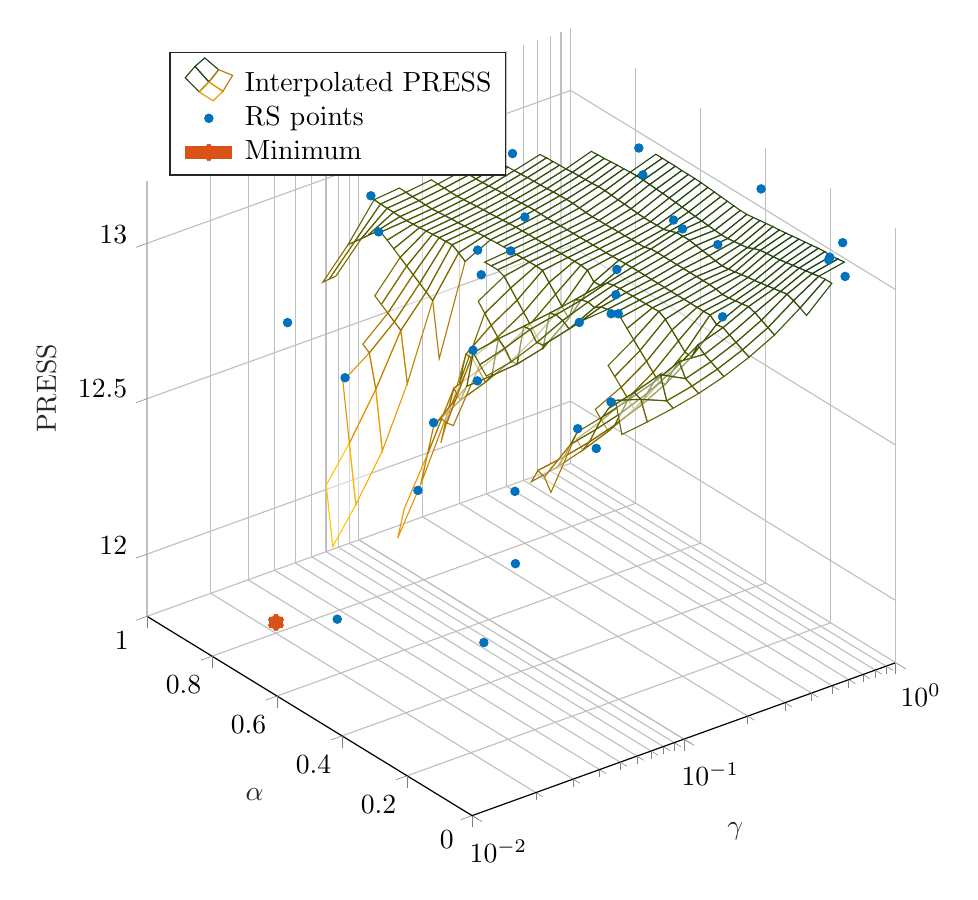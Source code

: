 % This file was created by matlab2tikz.
%
\definecolor{mycolor1}{rgb}{0.0,0.447,0.741}%
\definecolor{mycolor2}{rgb}{0.85,0.325,0.098}%
%
\begin{tikzpicture}

\begin{axis}[%
width=9.509cm,
height=10cm,
at={(0cm,0cm)},
scale only axis,
unbounded coords=jump,
xmode=log,
xmin=0.01,
xmax=1,
xminorticks=true,
tick align=outside,
xlabel style={font=\color{white!15!black}},
xlabel={$\gamma$},
ymin=0,
ymax=1,
ylabel style={font=\color{white!15!black}},
ylabel={$\alpha$},
zmin=11.8,
zmax=13.2,
zlabel style={font=\color{white!15!black}},
zlabel={PRESS},
view={-37.5}{30},
axis background/.style={fill=white},
axis x line*=bottom,
axis y line*=left,
axis z line*=left,
xmajorgrids,
xminorgrids,
ymajorgrids,
zmajorgrids,
legend style={at={(0.03,0.97)}, anchor=north west, legend cell align=left, align=left, draw=white!15!black}
]

\addplot3[%
surf,
fill opacity=0.4, shader=flat corner, fill=white, z buffer=sort, colormap={mymap}{[1pt] rgb(0pt)=(1,0.906,0); rgb(1pt)=(1,0.902,0); rgb(2pt)=(1,0.898,0); rgb(3pt)=(1,0.894,0); rgb(4pt)=(1,0.89,0); rgb(5pt)=(1,0.886,0); rgb(6pt)=(1,0.882,0); rgb(7pt)=(1,0.879,0); rgb(8pt)=(1,0.875,0); rgb(9pt)=(1,0.871,0); rgb(10pt)=(1,0.867,0); rgb(11pt)=(1,0.863,0); rgb(12pt)=(1,0.859,0); rgb(13pt)=(1,0.855,0); rgb(14pt)=(1,0.852,0); rgb(15pt)=(1,0.848,0); rgb(16pt)=(1,0.844,0); rgb(17pt)=(1,0.84,0); rgb(18pt)=(1,0.836,0); rgb(19pt)=(1,0.832,0); rgb(20pt)=(1,0.829,0); rgb(21pt)=(1,0.825,0); rgb(22pt)=(1,0.821,0); rgb(23pt)=(1,0.817,0); rgb(24pt)=(1,0.814,0); rgb(25pt)=(1,0.81,0); rgb(26pt)=(1,0.806,0); rgb(27pt)=(1,0.802,0); rgb(28pt)=(1,0.798,0); rgb(29pt)=(1,0.795,0); rgb(30pt)=(1,0.791,0); rgb(31pt)=(1,0.787,0); rgb(32pt)=(1,0.783,0); rgb(33pt)=(1,0.78,0); rgb(34pt)=(1,0.776,0); rgb(35pt)=(1,0.772,0); rgb(36pt)=(1,0.769,0); rgb(37pt)=(1,0.765,0); rgb(38pt)=(1,0.761,0); rgb(39pt)=(1,0.758,0); rgb(40pt)=(1,0.754,0); rgb(41pt)=(1,0.75,0); rgb(42pt)=(1,0.746,0); rgb(43pt)=(1,0.743,0); rgb(44pt)=(1,0.739,0); rgb(45pt)=(1,0.736,0); rgb(46pt)=(1,0.732,0); rgb(47pt)=(1,0.728,0); rgb(48pt)=(1,0.725,0); rgb(49pt)=(1,0.721,0); rgb(50pt)=(1,0.717,0); rgb(51pt)=(1,0.714,0); rgb(52pt)=(1.0,0.71,0); rgb(53pt)=(1.0,0.706,0); rgb(54pt)=(1.0,0.703,0); rgb(55pt)=(1.0,0.699,0); rgb(56pt)=(1.0,0.695,0); rgb(57pt)=(1.0,0.691,0); rgb(58pt)=(1.0,0.687,0); rgb(59pt)=(1.0,0.683,0); rgb(60pt)=(0.999,0.679,0); rgb(61pt)=(0.999,0.675,0); rgb(62pt)=(0.999,0.672,0); rgb(63pt)=(0.999,0.668,0); rgb(64pt)=(0.999,0.664,0); rgb(65pt)=(0.999,0.66,0); rgb(66pt)=(0.999,0.656,0); rgb(67pt)=(0.998,0.653,0); rgb(68pt)=(0.998,0.649,0); rgb(69pt)=(0.998,0.646,0); rgb(70pt)=(0.998,0.642,0); rgb(71pt)=(0.998,0.639,0); rgb(72pt)=(0.997,0.636,0); rgb(73pt)=(0.997,0.633,0); rgb(74pt)=(0.997,0.63,0); rgb(75pt)=(0.997,0.627,0); rgb(76pt)=(0.996,0.625,0); rgb(77pt)=(0.996,0.622,0); rgb(78pt)=(0.995,0.62,0); rgb(79pt)=(0.993,0.618,0); rgb(80pt)=(0.991,0.616,0); rgb(81pt)=(0.989,0.614,0); rgb(82pt)=(0.986,0.611,0); rgb(83pt)=(0.982,0.61,0); rgb(84pt)=(0.979,0.608,0); rgb(85pt)=(0.974,0.606,0); rgb(86pt)=(0.97,0.604,0); rgb(87pt)=(0.965,0.602,0); rgb(88pt)=(0.96,0.601,0); rgb(89pt)=(0.955,0.599,0); rgb(90pt)=(0.95,0.597,0); rgb(91pt)=(0.944,0.595,0); rgb(92pt)=(0.939,0.594,0); rgb(93pt)=(0.933,0.592,0); rgb(94pt)=(0.927,0.591,0); rgb(95pt)=(0.922,0.589,0); rgb(96pt)=(0.916,0.587,0); rgb(97pt)=(0.911,0.585,0); rgb(98pt)=(0.905,0.584,0); rgb(99pt)=(0.9,0.582,0); rgb(100pt)=(0.895,0.58,0); rgb(101pt)=(0.891,0.578,0); rgb(102pt)=(0.886,0.576,0); rgb(103pt)=(0.882,0.575,0); rgb(104pt)=(0.878,0.573,0); rgb(105pt)=(0.874,0.571,0); rgb(106pt)=(0.869,0.569,0); rgb(107pt)=(0.865,0.567,0); rgb(108pt)=(0.861,0.565,0); rgb(109pt)=(0.857,0.563,0); rgb(110pt)=(0.852,0.561,0); rgb(111pt)=(0.848,0.559,0); rgb(112pt)=(0.844,0.557,0); rgb(113pt)=(0.84,0.555,0); rgb(114pt)=(0.836,0.553,0); rgb(115pt)=(0.832,0.551,0); rgb(116pt)=(0.827,0.549,0); rgb(117pt)=(0.823,0.547,0); rgb(118pt)=(0.819,0.545,0); rgb(119pt)=(0.815,0.543,0); rgb(120pt)=(0.811,0.541,0); rgb(121pt)=(0.807,0.539,0); rgb(122pt)=(0.803,0.537,0); rgb(123pt)=(0.799,0.535,0); rgb(124pt)=(0.794,0.533,0); rgb(125pt)=(0.79,0.531,0); rgb(126pt)=(0.786,0.528,0); rgb(127pt)=(0.782,0.526,0); rgb(128pt)=(0.778,0.524,0); rgb(129pt)=(0.775,0.522,0); rgb(130pt)=(0.771,0.52,0); rgb(131pt)=(0.767,0.518,0); rgb(132pt)=(0.763,0.516,0); rgb(133pt)=(0.76,0.514,0); rgb(134pt)=(0.756,0.512,0); rgb(135pt)=(0.753,0.51,0); rgb(136pt)=(0.749,0.508,0); rgb(137pt)=(0.746,0.506,0); rgb(138pt)=(0.742,0.504,0); rgb(139pt)=(0.739,0.502,0); rgb(140pt)=(0.735,0.5,0); rgb(141pt)=(0.732,0.498,0); rgb(142pt)=(0.728,0.496,0); rgb(143pt)=(0.725,0.494,0); rgb(144pt)=(0.721,0.492,0); rgb(145pt)=(0.717,0.49,0); rgb(146pt)=(0.713,0.488,0); rgb(147pt)=(0.709,0.486,0); rgb(148pt)=(0.705,0.484,0); rgb(149pt)=(0.701,0.482,0); rgb(150pt)=(0.696,0.48,0); rgb(151pt)=(0.692,0.478,0); rgb(152pt)=(0.687,0.476,0); rgb(153pt)=(0.682,0.475,0); rgb(154pt)=(0.677,0.473,0); rgb(155pt)=(0.672,0.471,0); rgb(156pt)=(0.666,0.469,0); rgb(157pt)=(0.66,0.467,0); rgb(158pt)=(0.653,0.466,0); rgb(159pt)=(0.647,0.464,0); rgb(160pt)=(0.64,0.462,0); rgb(161pt)=(0.633,0.461,0); rgb(162pt)=(0.626,0.459,0); rgb(163pt)=(0.618,0.458,0); rgb(164pt)=(0.611,0.456,0); rgb(165pt)=(0.603,0.454,0); rgb(166pt)=(0.596,0.453,0); rgb(167pt)=(0.588,0.451,0); rgb(168pt)=(0.58,0.45,0); rgb(169pt)=(0.572,0.448,0); rgb(170pt)=(0.565,0.446,0); rgb(171pt)=(0.557,0.445,0); rgb(172pt)=(0.549,0.443,0); rgb(173pt)=(0.541,0.441,0); rgb(174pt)=(0.534,0.44,0); rgb(175pt)=(0.527,0.438,0); rgb(176pt)=(0.519,0.436,0); rgb(177pt)=(0.512,0.434,0); rgb(178pt)=(0.505,0.432,0); rgb(179pt)=(0.499,0.43,3.925e-06); rgb(180pt)=(0.492,0.429,3.5e-05); rgb(181pt)=(0.485,0.427,9.631e-05); rgb(182pt)=(0.479,0.425,0.0); rgb(183pt)=(0.472,0.423,0.0); rgb(184pt)=(0.466,0.421,0.0); rgb(185pt)=(0.459,0.419,0.001); rgb(186pt)=(0.452,0.417,0.001); rgb(187pt)=(0.446,0.414,0.001); rgb(188pt)=(0.439,0.412,0.001); rgb(189pt)=(0.433,0.41,0.002); rgb(190pt)=(0.427,0.408,0.002); rgb(191pt)=(0.42,0.406,0.002); rgb(192pt)=(0.414,0.404,0.003); rgb(193pt)=(0.407,0.402,0.003); rgb(194pt)=(0.401,0.399,0.003); rgb(195pt)=(0.395,0.397,0.004); rgb(196pt)=(0.389,0.395,0.004); rgb(197pt)=(0.383,0.393,0.004); rgb(198pt)=(0.377,0.39,0.005); rgb(199pt)=(0.371,0.388,0.005); rgb(200pt)=(0.365,0.386,0.006); rgb(201pt)=(0.359,0.383,0.006); rgb(202pt)=(0.353,0.381,0.007); rgb(203pt)=(0.347,0.379,0.007); rgb(204pt)=(0.341,0.376,0.008); rgb(205pt)=(0.335,0.374,0.008); rgb(206pt)=(0.33,0.372,0.009); rgb(207pt)=(0.324,0.369,0.01); rgb(208pt)=(0.319,0.367,0.012); rgb(209pt)=(0.313,0.364,0.013); rgb(210pt)=(0.308,0.362,0.014); rgb(211pt)=(0.302,0.359,0.016); rgb(212pt)=(0.297,0.357,0.018); rgb(213pt)=(0.292,0.354,0.02); rgb(214pt)=(0.286,0.351,0.022); rgb(215pt)=(0.281,0.349,0.024); rgb(216pt)=(0.276,0.346,0.026); rgb(217pt)=(0.271,0.344,0.028); rgb(218pt)=(0.265,0.341,0.03); rgb(219pt)=(0.26,0.338,0.032); rgb(220pt)=(0.255,0.335,0.034); rgb(221pt)=(0.25,0.333,0.036); rgb(222pt)=(0.245,0.33,0.038); rgb(223pt)=(0.24,0.327,0.04); rgb(224pt)=(0.235,0.325,0.042); rgb(225pt)=(0.23,0.322,0.044); rgb(226pt)=(0.225,0.319,0.046); rgb(227pt)=(0.22,0.317,0.048); rgb(228pt)=(0.215,0.314,0.049); rgb(229pt)=(0.21,0.311,0.05); rgb(230pt)=(0.205,0.308,0.052); rgb(231pt)=(0.201,0.306,0.053); rgb(232pt)=(0.196,0.303,0.054); rgb(233pt)=(0.191,0.3,0.055); rgb(234pt)=(0.186,0.298,0.056); rgb(235pt)=(0.181,0.295,0.057); rgb(236pt)=(0.176,0.292,0.058); rgb(237pt)=(0.172,0.289,0.06); rgb(238pt)=(0.167,0.287,0.061); rgb(239pt)=(0.162,0.284,0.062); rgb(240pt)=(0.158,0.281,0.063); rgb(241pt)=(0.153,0.278,0.064); rgb(242pt)=(0.148,0.276,0.065); rgb(243pt)=(0.144,0.273,0.066); rgb(244pt)=(0.139,0.27,0.066); rgb(245pt)=(0.135,0.267,0.067); rgb(246pt)=(0.13,0.265,0.068); rgb(247pt)=(0.125,0.262,0.069); rgb(248pt)=(0.121,0.259,0.07); rgb(249pt)=(0.116,0.256,0.071); rgb(250pt)=(0.112,0.253,0.071); rgb(251pt)=(0.108,0.251,0.072); rgb(252pt)=(0.103,0.248,0.073); rgb(253pt)=(0.099,0.245,0.073); rgb(254pt)=(0.095,0.242,0.074); rgb(255pt)=(0.09,0.239,0.075)}, mesh/rows=51]
table[row sep=crcr, point meta=\thisrow{c}] {%
%
x	y	z	c\\
1e-06	0	nan	nan\\
1e-06	0.02	nan	nan\\
1e-06	0.04	nan	nan\\
1e-06	0.06	nan	nan\\
1e-06	0.08	nan	nan\\
1e-06	0.1	nan	nan\\
1e-06	0.12	nan	nan\\
1e-06	0.14	nan	nan\\
1e-06	0.16	nan	nan\\
1e-06	0.18	nan	nan\\
1e-06	0.2	nan	nan\\
1e-06	0.22	nan	nan\\
1e-06	0.24	nan	nan\\
1e-06	0.26	nan	nan\\
1e-06	0.28	nan	nan\\
1e-06	0.3	nan	nan\\
1e-06	0.32	nan	nan\\
1e-06	0.34	nan	nan\\
1e-06	0.36	nan	nan\\
1e-06	0.38	nan	nan\\
1e-06	0.4	nan	nan\\
1e-06	0.42	nan	nan\\
1e-06	0.44	nan	nan\\
1e-06	0.46	nan	nan\\
1e-06	0.48	nan	nan\\
1e-06	0.5	nan	nan\\
1e-06	0.52	nan	nan\\
1e-06	0.54	nan	nan\\
1e-06	0.56	nan	nan\\
1e-06	0.58	nan	nan\\
1e-06	0.6	nan	nan\\
1e-06	0.62	nan	nan\\
1e-06	0.64	nan	nan\\
1e-06	0.66	nan	nan\\
1e-06	0.68	nan	nan\\
1e-06	0.7	nan	nan\\
1e-06	0.72	nan	nan\\
1e-06	0.74	nan	nan\\
1e-06	0.76	nan	nan\\
1e-06	0.78	nan	nan\\
1e-06	0.8	nan	nan\\
1e-06	0.82	nan	nan\\
1e-06	0.84	nan	nan\\
1e-06	0.86	nan	nan\\
1e-06	0.88	nan	nan\\
1e-06	0.9	nan	nan\\
1e-06	0.92	nan	nan\\
1e-06	0.94	nan	nan\\
1e-06	0.96	nan	nan\\
1e-06	0.98	nan	nan\\
1e-06	1	nan	nan\\
1.318e-06	0	nan	nan\\
1.318e-06	0.02	nan	nan\\
1.318e-06	0.04	nan	nan\\
1.318e-06	0.06	nan	nan\\
1.318e-06	0.08	nan	nan\\
1.318e-06	0.1	nan	nan\\
1.318e-06	0.12	nan	nan\\
1.318e-06	0.14	nan	nan\\
1.318e-06	0.16	nan	nan\\
1.318e-06	0.18	nan	nan\\
1.318e-06	0.2	nan	nan\\
1.318e-06	0.22	nan	nan\\
1.318e-06	0.24	nan	nan\\
1.318e-06	0.26	nan	nan\\
1.318e-06	0.28	nan	nan\\
1.318e-06	0.3	nan	nan\\
1.318e-06	0.32	nan	nan\\
1.318e-06	0.34	nan	nan\\
1.318e-06	0.36	nan	nan\\
1.318e-06	0.38	nan	nan\\
1.318e-06	0.4	inf	inf\\
1.318e-06	0.42	inf	inf\\
1.318e-06	0.44	inf	inf\\
1.318e-06	0.46	inf	inf\\
1.318e-06	0.48	inf	inf\\
1.318e-06	0.5	inf	inf\\
1.318e-06	0.52	nan	nan\\
1.318e-06	0.54	nan	nan\\
1.318e-06	0.56	nan	nan\\
1.318e-06	0.58	nan	nan\\
1.318e-06	0.6	nan	nan\\
1.318e-06	0.62	nan	nan\\
1.318e-06	0.64	nan	nan\\
1.318e-06	0.66	nan	nan\\
1.318e-06	0.68	nan	nan\\
1.318e-06	0.7	nan	nan\\
1.318e-06	0.72	nan	nan\\
1.318e-06	0.74	nan	nan\\
1.318e-06	0.76	nan	nan\\
1.318e-06	0.78	nan	nan\\
1.318e-06	0.8	nan	nan\\
1.318e-06	0.82	nan	nan\\
1.318e-06	0.84	nan	nan\\
1.318e-06	0.86	nan	nan\\
1.318e-06	0.88	nan	nan\\
1.318e-06	0.9	nan	nan\\
1.318e-06	0.92	nan	nan\\
1.318e-06	0.94	nan	nan\\
1.318e-06	0.96	nan	nan\\
1.318e-06	0.98	nan	nan\\
1.318e-06	1	nan	nan\\
1.738e-06	0	nan	nan\\
1.738e-06	0.02	nan	nan\\
1.738e-06	0.04	nan	nan\\
1.738e-06	0.06	nan	nan\\
1.738e-06	0.08	nan	nan\\
1.738e-06	0.1	nan	nan\\
1.738e-06	0.12	nan	nan\\
1.738e-06	0.14	nan	nan\\
1.738e-06	0.16	nan	nan\\
1.738e-06	0.18	nan	nan\\
1.738e-06	0.2	nan	nan\\
1.738e-06	0.22	nan	nan\\
1.738e-06	0.24	nan	nan\\
1.738e-06	0.26	nan	nan\\
1.738e-06	0.28	nan	nan\\
1.738e-06	0.3	nan	nan\\
1.738e-06	0.32	nan	nan\\
1.738e-06	0.34	nan	nan\\
1.738e-06	0.36	nan	nan\\
1.738e-06	0.38	nan	nan\\
1.738e-06	0.4	nan	nan\\
1.738e-06	0.42	nan	nan\\
1.738e-06	0.44	nan	nan\\
1.738e-06	0.46	nan	nan\\
1.738e-06	0.48	nan	nan\\
1.738e-06	0.5	nan	nan\\
1.738e-06	0.52	nan	nan\\
1.738e-06	0.54	nan	nan\\
1.738e-06	0.56	nan	nan\\
1.738e-06	0.58	nan	nan\\
1.738e-06	0.6	nan	nan\\
1.738e-06	0.62	nan	nan\\
1.738e-06	0.64	nan	nan\\
1.738e-06	0.66	nan	nan\\
1.738e-06	0.68	nan	nan\\
1.738e-06	0.7	nan	nan\\
1.738e-06	0.72	nan	nan\\
1.738e-06	0.74	nan	nan\\
1.738e-06	0.76	nan	nan\\
1.738e-06	0.78	nan	nan\\
1.738e-06	0.8	nan	nan\\
1.738e-06	0.82	nan	nan\\
1.738e-06	0.84	nan	nan\\
1.738e-06	0.86	nan	nan\\
1.738e-06	0.88	nan	nan\\
1.738e-06	0.9	nan	nan\\
1.738e-06	0.92	nan	nan\\
1.738e-06	0.94	nan	nan\\
1.738e-06	0.96	nan	nan\\
1.738e-06	0.98	nan	nan\\
1.738e-06	1	nan	nan\\
2.291e-06	0	nan	nan\\
2.291e-06	0.02	nan	nan\\
2.291e-06	0.04	nan	nan\\
2.291e-06	0.06	nan	nan\\
2.291e-06	0.08	nan	nan\\
2.291e-06	0.1	nan	nan\\
2.291e-06	0.12	nan	nan\\
2.291e-06	0.14	nan	nan\\
2.291e-06	0.16	nan	nan\\
2.291e-06	0.18	nan	nan\\
2.291e-06	0.2	nan	nan\\
2.291e-06	0.22	nan	nan\\
2.291e-06	0.24	nan	nan\\
2.291e-06	0.26	nan	nan\\
2.291e-06	0.28	nan	nan\\
2.291e-06	0.3	nan	nan\\
2.291e-06	0.32	nan	nan\\
2.291e-06	0.34	nan	nan\\
2.291e-06	0.36	nan	nan\\
2.291e-06	0.38	nan	nan\\
2.291e-06	0.4	nan	nan\\
2.291e-06	0.42	nan	nan\\
2.291e-06	0.44	nan	nan\\
2.291e-06	0.46	nan	nan\\
2.291e-06	0.48	nan	nan\\
2.291e-06	0.5	nan	nan\\
2.291e-06	0.52	nan	nan\\
2.291e-06	0.54	nan	nan\\
2.291e-06	0.56	nan	nan\\
2.291e-06	0.58	nan	nan\\
2.291e-06	0.6	nan	nan\\
2.291e-06	0.62	nan	nan\\
2.291e-06	0.64	nan	nan\\
2.291e-06	0.66	nan	nan\\
2.291e-06	0.68	nan	nan\\
2.291e-06	0.7	nan	nan\\
2.291e-06	0.72	nan	nan\\
2.291e-06	0.74	nan	nan\\
2.291e-06	0.76	nan	nan\\
2.291e-06	0.78	nan	nan\\
2.291e-06	0.8	nan	nan\\
2.291e-06	0.82	nan	nan\\
2.291e-06	0.84	nan	nan\\
2.291e-06	0.86	nan	nan\\
2.291e-06	0.88	nan	nan\\
2.291e-06	0.9	nan	nan\\
2.291e-06	0.92	nan	nan\\
2.291e-06	0.94	nan	nan\\
2.291e-06	0.96	nan	nan\\
2.291e-06	0.98	nan	nan\\
2.291e-06	1	nan	nan\\
3.02e-06	0	nan	nan\\
3.02e-06	0.02	nan	nan\\
3.02e-06	0.04	nan	nan\\
3.02e-06	0.06	nan	nan\\
3.02e-06	0.08	nan	nan\\
3.02e-06	0.1	nan	nan\\
3.02e-06	0.12	nan	nan\\
3.02e-06	0.14	nan	nan\\
3.02e-06	0.16	nan	nan\\
3.02e-06	0.18	nan	nan\\
3.02e-06	0.2	nan	nan\\
3.02e-06	0.22	nan	nan\\
3.02e-06	0.24	nan	nan\\
3.02e-06	0.26	nan	nan\\
3.02e-06	0.28	nan	nan\\
3.02e-06	0.3	nan	nan\\
3.02e-06	0.32	nan	nan\\
3.02e-06	0.34	nan	nan\\
3.02e-06	0.36	nan	nan\\
3.02e-06	0.38	nan	nan\\
3.02e-06	0.4	nan	nan\\
3.02e-06	0.42	nan	nan\\
3.02e-06	0.44	nan	nan\\
3.02e-06	0.46	nan	nan\\
3.02e-06	0.48	nan	nan\\
3.02e-06	0.5	nan	nan\\
3.02e-06	0.52	nan	nan\\
3.02e-06	0.54	nan	nan\\
3.02e-06	0.56	nan	nan\\
3.02e-06	0.58	nan	nan\\
3.02e-06	0.6	nan	nan\\
3.02e-06	0.62	nan	nan\\
3.02e-06	0.64	nan	nan\\
3.02e-06	0.66	nan	nan\\
3.02e-06	0.68	nan	nan\\
3.02e-06	0.7	nan	nan\\
3.02e-06	0.72	nan	nan\\
3.02e-06	0.74	nan	nan\\
3.02e-06	0.76	nan	nan\\
3.02e-06	0.78	nan	nan\\
3.02e-06	0.8	nan	nan\\
3.02e-06	0.82	nan	nan\\
3.02e-06	0.84	nan	nan\\
3.02e-06	0.86	nan	nan\\
3.02e-06	0.88	nan	nan\\
3.02e-06	0.9	nan	nan\\
3.02e-06	0.92	nan	nan\\
3.02e-06	0.94	nan	nan\\
3.02e-06	0.96	nan	nan\\
3.02e-06	0.98	nan	nan\\
3.02e-06	1	nan	nan\\
3.981e-06	0	nan	nan\\
3.981e-06	0.02	nan	nan\\
3.981e-06	0.04	nan	nan\\
3.981e-06	0.06	nan	nan\\
3.981e-06	0.08	nan	nan\\
3.981e-06	0.1	nan	nan\\
3.981e-06	0.12	nan	nan\\
3.981e-06	0.14	nan	nan\\
3.981e-06	0.16	nan	nan\\
3.981e-06	0.18	nan	nan\\
3.981e-06	0.2	nan	nan\\
3.981e-06	0.22	nan	nan\\
3.981e-06	0.24	nan	nan\\
3.981e-06	0.26	nan	nan\\
3.981e-06	0.28	nan	nan\\
3.981e-06	0.3	nan	nan\\
3.981e-06	0.32	nan	nan\\
3.981e-06	0.34	nan	nan\\
3.981e-06	0.36	nan	nan\\
3.981e-06	0.38	nan	nan\\
3.981e-06	0.4	nan	nan\\
3.981e-06	0.42	nan	nan\\
3.981e-06	0.44	nan	nan\\
3.981e-06	0.46	nan	nan\\
3.981e-06	0.48	nan	nan\\
3.981e-06	0.5	nan	nan\\
3.981e-06	0.52	nan	nan\\
3.981e-06	0.54	nan	nan\\
3.981e-06	0.56	nan	nan\\
3.981e-06	0.58	nan	nan\\
3.981e-06	0.6	nan	nan\\
3.981e-06	0.62	nan	nan\\
3.981e-06	0.64	nan	nan\\
3.981e-06	0.66	nan	nan\\
3.981e-06	0.68	nan	nan\\
3.981e-06	0.7	nan	nan\\
3.981e-06	0.72	nan	nan\\
3.981e-06	0.74	nan	nan\\
3.981e-06	0.76	nan	nan\\
3.981e-06	0.78	nan	nan\\
3.981e-06	0.8	nan	nan\\
3.981e-06	0.82	nan	nan\\
3.981e-06	0.84	nan	nan\\
3.981e-06	0.86	nan	nan\\
3.981e-06	0.88	nan	nan\\
3.981e-06	0.9	nan	nan\\
3.981e-06	0.92	nan	nan\\
3.981e-06	0.94	nan	nan\\
3.981e-06	0.96	nan	nan\\
3.981e-06	0.98	nan	nan\\
3.981e-06	1	nan	nan\\
5.248e-06	0	nan	nan\\
5.248e-06	0.02	nan	nan\\
5.248e-06	0.04	nan	nan\\
5.248e-06	0.06	nan	nan\\
5.248e-06	0.08	nan	nan\\
5.248e-06	0.1	nan	nan\\
5.248e-06	0.12	nan	nan\\
5.248e-06	0.14	nan	nan\\
5.248e-06	0.16	nan	nan\\
5.248e-06	0.18	nan	nan\\
5.248e-06	0.2	nan	nan\\
5.248e-06	0.22	nan	nan\\
5.248e-06	0.24	nan	nan\\
5.248e-06	0.26	nan	nan\\
5.248e-06	0.28	nan	nan\\
5.248e-06	0.3	nan	nan\\
5.248e-06	0.32	nan	nan\\
5.248e-06	0.34	nan	nan\\
5.248e-06	0.36	nan	nan\\
5.248e-06	0.38	nan	nan\\
5.248e-06	0.4	nan	nan\\
5.248e-06	0.42	nan	nan\\
5.248e-06	0.44	nan	nan\\
5.248e-06	0.46	nan	nan\\
5.248e-06	0.48	nan	nan\\
5.248e-06	0.5	nan	nan\\
5.248e-06	0.52	nan	nan\\
5.248e-06	0.54	nan	nan\\
5.248e-06	0.56	nan	nan\\
5.248e-06	0.58	nan	nan\\
5.248e-06	0.6	nan	nan\\
5.248e-06	0.62	nan	nan\\
5.248e-06	0.64	nan	nan\\
5.248e-06	0.66	nan	nan\\
5.248e-06	0.68	nan	nan\\
5.248e-06	0.7	nan	nan\\
5.248e-06	0.72	nan	nan\\
5.248e-06	0.74	nan	nan\\
5.248e-06	0.76	nan	nan\\
5.248e-06	0.78	nan	nan\\
5.248e-06	0.8	nan	nan\\
5.248e-06	0.82	nan	nan\\
5.248e-06	0.84	nan	nan\\
5.248e-06	0.86	nan	nan\\
5.248e-06	0.88	nan	nan\\
5.248e-06	0.9	nan	nan\\
5.248e-06	0.92	nan	nan\\
5.248e-06	0.94	nan	nan\\
5.248e-06	0.96	nan	nan\\
5.248e-06	0.98	nan	nan\\
5.248e-06	1	nan	nan\\
6.918e-06	0	nan	nan\\
6.918e-06	0.02	nan	nan\\
6.918e-06	0.04	nan	nan\\
6.918e-06	0.06	nan	nan\\
6.918e-06	0.08	nan	nan\\
6.918e-06	0.1	nan	nan\\
6.918e-06	0.12	nan	nan\\
6.918e-06	0.14	nan	nan\\
6.918e-06	0.16	nan	nan\\
6.918e-06	0.18	nan	nan\\
6.918e-06	0.2	nan	nan\\
6.918e-06	0.22	nan	nan\\
6.918e-06	0.24	nan	nan\\
6.918e-06	0.26	nan	nan\\
6.918e-06	0.28	nan	nan\\
6.918e-06	0.3	nan	nan\\
6.918e-06	0.32	nan	nan\\
6.918e-06	0.34	nan	nan\\
6.918e-06	0.36	nan	nan\\
6.918e-06	0.38	nan	nan\\
6.918e-06	0.4	nan	nan\\
6.918e-06	0.42	nan	nan\\
6.918e-06	0.44	nan	nan\\
6.918e-06	0.46	nan	nan\\
6.918e-06	0.48	nan	nan\\
6.918e-06	0.5	nan	nan\\
6.918e-06	0.52	nan	nan\\
6.918e-06	0.54	nan	nan\\
6.918e-06	0.56	nan	nan\\
6.918e-06	0.58	nan	nan\\
6.918e-06	0.6	nan	nan\\
6.918e-06	0.62	nan	nan\\
6.918e-06	0.64	nan	nan\\
6.918e-06	0.66	nan	nan\\
6.918e-06	0.68	nan	nan\\
6.918e-06	0.7	nan	nan\\
6.918e-06	0.72	nan	nan\\
6.918e-06	0.74	nan	nan\\
6.918e-06	0.76	nan	nan\\
6.918e-06	0.78	nan	nan\\
6.918e-06	0.8	nan	nan\\
6.918e-06	0.82	nan	nan\\
6.918e-06	0.84	nan	nan\\
6.918e-06	0.86	nan	nan\\
6.918e-06	0.88	nan	nan\\
6.918e-06	0.9	nan	nan\\
6.918e-06	0.92	nan	nan\\
6.918e-06	0.94	nan	nan\\
6.918e-06	0.96	nan	nan\\
6.918e-06	0.98	nan	nan\\
6.918e-06	1	nan	nan\\
9.12e-06	0	nan	nan\\
9.12e-06	0.02	nan	nan\\
9.12e-06	0.04	nan	nan\\
9.12e-06	0.06	nan	nan\\
9.12e-06	0.08	nan	nan\\
9.12e-06	0.1	nan	nan\\
9.12e-06	0.12	nan	nan\\
9.12e-06	0.14	nan	nan\\
9.12e-06	0.16	nan	nan\\
9.12e-06	0.18	nan	nan\\
9.12e-06	0.2	nan	nan\\
9.12e-06	0.22	nan	nan\\
9.12e-06	0.24	nan	nan\\
9.12e-06	0.26	nan	nan\\
9.12e-06	0.28	nan	nan\\
9.12e-06	0.3	nan	nan\\
9.12e-06	0.32	nan	nan\\
9.12e-06	0.34	nan	nan\\
9.12e-06	0.36	nan	nan\\
9.12e-06	0.38	nan	nan\\
9.12e-06	0.4	nan	nan\\
9.12e-06	0.42	nan	nan\\
9.12e-06	0.44	nan	nan\\
9.12e-06	0.46	nan	nan\\
9.12e-06	0.48	nan	nan\\
9.12e-06	0.5	nan	nan\\
9.12e-06	0.52	nan	nan\\
9.12e-06	0.54	nan	nan\\
9.12e-06	0.56	nan	nan\\
9.12e-06	0.58	nan	nan\\
9.12e-06	0.6	nan	nan\\
9.12e-06	0.62	nan	nan\\
9.12e-06	0.64	nan	nan\\
9.12e-06	0.66	nan	nan\\
9.12e-06	0.68	nan	nan\\
9.12e-06	0.7	nan	nan\\
9.12e-06	0.72	nan	nan\\
9.12e-06	0.74	nan	nan\\
9.12e-06	0.76	nan	nan\\
9.12e-06	0.78	nan	nan\\
9.12e-06	0.8	nan	nan\\
9.12e-06	0.82	nan	nan\\
9.12e-06	0.84	nan	nan\\
9.12e-06	0.86	nan	nan\\
9.12e-06	0.88	nan	nan\\
9.12e-06	0.9	nan	nan\\
9.12e-06	0.92	nan	nan\\
9.12e-06	0.94	nan	nan\\
9.12e-06	0.96	nan	nan\\
9.12e-06	0.98	nan	nan\\
9.12e-06	1	nan	nan\\
1.202e-05	0	nan	nan\\
1.202e-05	0.02	nan	nan\\
1.202e-05	0.04	nan	nan\\
1.202e-05	0.06	nan	nan\\
1.202e-05	0.08	nan	nan\\
1.202e-05	0.1	nan	nan\\
1.202e-05	0.12	nan	nan\\
1.202e-05	0.14	nan	nan\\
1.202e-05	0.16	nan	nan\\
1.202e-05	0.18	nan	nan\\
1.202e-05	0.2	nan	nan\\
1.202e-05	0.22	nan	nan\\
1.202e-05	0.24	nan	nan\\
1.202e-05	0.26	nan	nan\\
1.202e-05	0.28	nan	nan\\
1.202e-05	0.3	nan	nan\\
1.202e-05	0.32	nan	nan\\
1.202e-05	0.34	nan	nan\\
1.202e-05	0.36	nan	nan\\
1.202e-05	0.38	nan	nan\\
1.202e-05	0.4	nan	nan\\
1.202e-05	0.42	nan	nan\\
1.202e-05	0.44	nan	nan\\
1.202e-05	0.46	nan	nan\\
1.202e-05	0.48	nan	nan\\
1.202e-05	0.5	nan	nan\\
1.202e-05	0.52	nan	nan\\
1.202e-05	0.54	nan	nan\\
1.202e-05	0.56	nan	nan\\
1.202e-05	0.58	nan	nan\\
1.202e-05	0.6	nan	nan\\
1.202e-05	0.62	nan	nan\\
1.202e-05	0.64	nan	nan\\
1.202e-05	0.66	nan	nan\\
1.202e-05	0.68	nan	nan\\
1.202e-05	0.7	nan	nan\\
1.202e-05	0.72	nan	nan\\
1.202e-05	0.74	nan	nan\\
1.202e-05	0.76	nan	nan\\
1.202e-05	0.78	nan	nan\\
1.202e-05	0.8	nan	nan\\
1.202e-05	0.82	nan	nan\\
1.202e-05	0.84	nan	nan\\
1.202e-05	0.86	nan	nan\\
1.202e-05	0.88	nan	nan\\
1.202e-05	0.9	nan	nan\\
1.202e-05	0.92	nan	nan\\
1.202e-05	0.94	nan	nan\\
1.202e-05	0.96	nan	nan\\
1.202e-05	0.98	nan	nan\\
1.202e-05	1	nan	nan\\
1.585e-05	0	nan	nan\\
1.585e-05	0.02	nan	nan\\
1.585e-05	0.04	nan	nan\\
1.585e-05	0.06	nan	nan\\
1.585e-05	0.08	nan	nan\\
1.585e-05	0.1	nan	nan\\
1.585e-05	0.12	nan	nan\\
1.585e-05	0.14	nan	nan\\
1.585e-05	0.16	nan	nan\\
1.585e-05	0.18	nan	nan\\
1.585e-05	0.2	nan	nan\\
1.585e-05	0.22	nan	nan\\
1.585e-05	0.24	nan	nan\\
1.585e-05	0.26	nan	nan\\
1.585e-05	0.28	nan	nan\\
1.585e-05	0.3	nan	nan\\
1.585e-05	0.32	nan	nan\\
1.585e-05	0.34	nan	nan\\
1.585e-05	0.36	nan	nan\\
1.585e-05	0.38	nan	nan\\
1.585e-05	0.4	nan	nan\\
1.585e-05	0.42	nan	nan\\
1.585e-05	0.44	nan	nan\\
1.585e-05	0.46	nan	nan\\
1.585e-05	0.48	nan	nan\\
1.585e-05	0.5	nan	nan\\
1.585e-05	0.52	nan	nan\\
1.585e-05	0.54	nan	nan\\
1.585e-05	0.56	nan	nan\\
1.585e-05	0.58	nan	nan\\
1.585e-05	0.6	nan	nan\\
1.585e-05	0.62	nan	nan\\
1.585e-05	0.64	nan	nan\\
1.585e-05	0.66	nan	nan\\
1.585e-05	0.68	nan	nan\\
1.585e-05	0.7	nan	nan\\
1.585e-05	0.72	nan	nan\\
1.585e-05	0.74	nan	nan\\
1.585e-05	0.76	nan	nan\\
1.585e-05	0.78	nan	nan\\
1.585e-05	0.8	nan	nan\\
1.585e-05	0.82	nan	nan\\
1.585e-05	0.84	nan	nan\\
1.585e-05	0.86	nan	nan\\
1.585e-05	0.88	nan	nan\\
1.585e-05	0.9	nan	nan\\
1.585e-05	0.92	nan	nan\\
1.585e-05	0.94	nan	nan\\
1.585e-05	0.96	nan	nan\\
1.585e-05	0.98	nan	nan\\
1.585e-05	1	nan	nan\\
2.089e-05	0	nan	nan\\
2.089e-05	0.02	nan	nan\\
2.089e-05	0.04	nan	nan\\
2.089e-05	0.06	nan	nan\\
2.089e-05	0.08	nan	nan\\
2.089e-05	0.1	nan	nan\\
2.089e-05	0.12	nan	nan\\
2.089e-05	0.14	nan	nan\\
2.089e-05	0.16	nan	nan\\
2.089e-05	0.18	nan	nan\\
2.089e-05	0.2	nan	nan\\
2.089e-05	0.22	nan	nan\\
2.089e-05	0.24	nan	nan\\
2.089e-05	0.26	nan	nan\\
2.089e-05	0.28	nan	nan\\
2.089e-05	0.3	nan	nan\\
2.089e-05	0.32	nan	nan\\
2.089e-05	0.34	nan	nan\\
2.089e-05	0.36	nan	nan\\
2.089e-05	0.38	nan	nan\\
2.089e-05	0.4	nan	nan\\
2.089e-05	0.42	nan	nan\\
2.089e-05	0.44	nan	nan\\
2.089e-05	0.46	nan	nan\\
2.089e-05	0.48	nan	nan\\
2.089e-05	0.5	nan	nan\\
2.089e-05	0.52	nan	nan\\
2.089e-05	0.54	nan	nan\\
2.089e-05	0.56	nan	nan\\
2.089e-05	0.58	nan	nan\\
2.089e-05	0.6	nan	nan\\
2.089e-05	0.62	nan	nan\\
2.089e-05	0.64	nan	nan\\
2.089e-05	0.66	nan	nan\\
2.089e-05	0.68	nan	nan\\
2.089e-05	0.7	nan	nan\\
2.089e-05	0.72	nan	nan\\
2.089e-05	0.74	nan	nan\\
2.089e-05	0.76	nan	nan\\
2.089e-05	0.78	nan	nan\\
2.089e-05	0.8	nan	nan\\
2.089e-05	0.82	nan	nan\\
2.089e-05	0.84	nan	nan\\
2.089e-05	0.86	nan	nan\\
2.089e-05	0.88	nan	nan\\
2.089e-05	0.9	nan	nan\\
2.089e-05	0.92	nan	nan\\
2.089e-05	0.94	nan	nan\\
2.089e-05	0.96	nan	nan\\
2.089e-05	0.98	nan	nan\\
2.089e-05	1	nan	nan\\
2.754e-05	0	nan	nan\\
2.754e-05	0.02	nan	nan\\
2.754e-05	0.04	nan	nan\\
2.754e-05	0.06	nan	nan\\
2.754e-05	0.08	nan	nan\\
2.754e-05	0.1	nan	nan\\
2.754e-05	0.12	nan	nan\\
2.754e-05	0.14	nan	nan\\
2.754e-05	0.16	nan	nan\\
2.754e-05	0.18	nan	nan\\
2.754e-05	0.2	nan	nan\\
2.754e-05	0.22	nan	nan\\
2.754e-05	0.24	nan	nan\\
2.754e-05	0.26	nan	nan\\
2.754e-05	0.28	nan	nan\\
2.754e-05	0.3	nan	nan\\
2.754e-05	0.32	nan	nan\\
2.754e-05	0.34	nan	nan\\
2.754e-05	0.36	nan	nan\\
2.754e-05	0.38	nan	nan\\
2.754e-05	0.4	nan	nan\\
2.754e-05	0.42	nan	nan\\
2.754e-05	0.44	nan	nan\\
2.754e-05	0.46	nan	nan\\
2.754e-05	0.48	nan	nan\\
2.754e-05	0.5	nan	nan\\
2.754e-05	0.52	nan	nan\\
2.754e-05	0.54	nan	nan\\
2.754e-05	0.56	nan	nan\\
2.754e-05	0.58	nan	nan\\
2.754e-05	0.6	nan	nan\\
2.754e-05	0.62	nan	nan\\
2.754e-05	0.64	nan	nan\\
2.754e-05	0.66	nan	nan\\
2.754e-05	0.68	nan	nan\\
2.754e-05	0.7	nan	nan\\
2.754e-05	0.72	nan	nan\\
2.754e-05	0.74	nan	nan\\
2.754e-05	0.76	nan	nan\\
2.754e-05	0.78	nan	nan\\
2.754e-05	0.8	nan	nan\\
2.754e-05	0.82	nan	nan\\
2.754e-05	0.84	nan	nan\\
2.754e-05	0.86	nan	nan\\
2.754e-05	0.88	nan	nan\\
2.754e-05	0.9	nan	nan\\
2.754e-05	0.92	nan	nan\\
2.754e-05	0.94	nan	nan\\
2.754e-05	0.96	nan	nan\\
2.754e-05	0.98	nan	nan\\
2.754e-05	1	nan	nan\\
3.631e-05	0	nan	nan\\
3.631e-05	0.02	nan	nan\\
3.631e-05	0.04	nan	nan\\
3.631e-05	0.06	nan	nan\\
3.631e-05	0.08	nan	nan\\
3.631e-05	0.1	nan	nan\\
3.631e-05	0.12	nan	nan\\
3.631e-05	0.14	nan	nan\\
3.631e-05	0.16	nan	nan\\
3.631e-05	0.18	nan	nan\\
3.631e-05	0.2	nan	nan\\
3.631e-05	0.22	nan	nan\\
3.631e-05	0.24	nan	nan\\
3.631e-05	0.26	nan	nan\\
3.631e-05	0.28	nan	nan\\
3.631e-05	0.3	nan	nan\\
3.631e-05	0.32	nan	nan\\
3.631e-05	0.34	nan	nan\\
3.631e-05	0.36	nan	nan\\
3.631e-05	0.38	nan	nan\\
3.631e-05	0.4	nan	nan\\
3.631e-05	0.42	nan	nan\\
3.631e-05	0.44	nan	nan\\
3.631e-05	0.46	nan	nan\\
3.631e-05	0.48	nan	nan\\
3.631e-05	0.5	nan	nan\\
3.631e-05	0.52	nan	nan\\
3.631e-05	0.54	nan	nan\\
3.631e-05	0.56	nan	nan\\
3.631e-05	0.58	nan	nan\\
3.631e-05	0.6	nan	nan\\
3.631e-05	0.62	nan	nan\\
3.631e-05	0.64	nan	nan\\
3.631e-05	0.66	nan	nan\\
3.631e-05	0.68	nan	nan\\
3.631e-05	0.7	nan	nan\\
3.631e-05	0.72	nan	nan\\
3.631e-05	0.74	nan	nan\\
3.631e-05	0.76	nan	nan\\
3.631e-05	0.78	nan	nan\\
3.631e-05	0.8	nan	nan\\
3.631e-05	0.82	nan	nan\\
3.631e-05	0.84	nan	nan\\
3.631e-05	0.86	nan	nan\\
3.631e-05	0.88	nan	nan\\
3.631e-05	0.9	nan	nan\\
3.631e-05	0.92	nan	nan\\
3.631e-05	0.94	nan	nan\\
3.631e-05	0.96	nan	nan\\
3.631e-05	0.98	nan	nan\\
3.631e-05	1	nan	nan\\
4.786e-05	0	nan	nan\\
4.786e-05	0.02	nan	nan\\
4.786e-05	0.04	nan	nan\\
4.786e-05	0.06	nan	nan\\
4.786e-05	0.08	nan	nan\\
4.786e-05	0.1	nan	nan\\
4.786e-05	0.12	nan	nan\\
4.786e-05	0.14	nan	nan\\
4.786e-05	0.16	nan	nan\\
4.786e-05	0.18	nan	nan\\
4.786e-05	0.2	nan	nan\\
4.786e-05	0.22	nan	nan\\
4.786e-05	0.24	nan	nan\\
4.786e-05	0.26	nan	nan\\
4.786e-05	0.28	nan	nan\\
4.786e-05	0.3	nan	nan\\
4.786e-05	0.32	nan	nan\\
4.786e-05	0.34	nan	nan\\
4.786e-05	0.36	nan	nan\\
4.786e-05	0.38	nan	nan\\
4.786e-05	0.4	nan	nan\\
4.786e-05	0.42	nan	nan\\
4.786e-05	0.44	nan	nan\\
4.786e-05	0.46	nan	nan\\
4.786e-05	0.48	nan	nan\\
4.786e-05	0.5	nan	nan\\
4.786e-05	0.52	nan	nan\\
4.786e-05	0.54	nan	nan\\
4.786e-05	0.56	nan	nan\\
4.786e-05	0.58	nan	nan\\
4.786e-05	0.6	nan	nan\\
4.786e-05	0.62	nan	nan\\
4.786e-05	0.64	nan	nan\\
4.786e-05	0.66	nan	nan\\
4.786e-05	0.68	nan	nan\\
4.786e-05	0.7	nan	nan\\
4.786e-05	0.72	nan	nan\\
4.786e-05	0.74	nan	nan\\
4.786e-05	0.76	nan	nan\\
4.786e-05	0.78	nan	nan\\
4.786e-05	0.8	nan	nan\\
4.786e-05	0.82	nan	nan\\
4.786e-05	0.84	nan	nan\\
4.786e-05	0.86	nan	nan\\
4.786e-05	0.88	nan	nan\\
4.786e-05	0.9	nan	nan\\
4.786e-05	0.92	nan	nan\\
4.786e-05	0.94	nan	nan\\
4.786e-05	0.96	nan	nan\\
4.786e-05	0.98	nan	nan\\
4.786e-05	1	nan	nan\\
6.31e-05	0	nan	nan\\
6.31e-05	0.02	nan	nan\\
6.31e-05	0.04	nan	nan\\
6.31e-05	0.06	nan	nan\\
6.31e-05	0.08	nan	nan\\
6.31e-05	0.1	nan	nan\\
6.31e-05	0.12	nan	nan\\
6.31e-05	0.14	nan	nan\\
6.31e-05	0.16	nan	nan\\
6.31e-05	0.18	nan	nan\\
6.31e-05	0.2	nan	nan\\
6.31e-05	0.22	nan	nan\\
6.31e-05	0.24	nan	nan\\
6.31e-05	0.26	nan	nan\\
6.31e-05	0.28	nan	nan\\
6.31e-05	0.3	nan	nan\\
6.31e-05	0.32	nan	nan\\
6.31e-05	0.34	nan	nan\\
6.31e-05	0.36	nan	nan\\
6.31e-05	0.38	nan	nan\\
6.31e-05	0.4	nan	nan\\
6.31e-05	0.42	nan	nan\\
6.31e-05	0.44	nan	nan\\
6.31e-05	0.46	nan	nan\\
6.31e-05	0.48	nan	nan\\
6.31e-05	0.5	nan	nan\\
6.31e-05	0.52	nan	nan\\
6.31e-05	0.54	nan	nan\\
6.31e-05	0.56	nan	nan\\
6.31e-05	0.58	nan	nan\\
6.31e-05	0.6	nan	nan\\
6.31e-05	0.62	nan	nan\\
6.31e-05	0.64	nan	nan\\
6.31e-05	0.66	nan	nan\\
6.31e-05	0.68	nan	nan\\
6.31e-05	0.7	nan	nan\\
6.31e-05	0.72	nan	nan\\
6.31e-05	0.74	nan	nan\\
6.31e-05	0.76	nan	nan\\
6.31e-05	0.78	nan	nan\\
6.31e-05	0.8	nan	nan\\
6.31e-05	0.82	nan	nan\\
6.31e-05	0.84	nan	nan\\
6.31e-05	0.86	nan	nan\\
6.31e-05	0.88	nan	nan\\
6.31e-05	0.9	nan	nan\\
6.31e-05	0.92	nan	nan\\
6.31e-05	0.94	nan	nan\\
6.31e-05	0.96	nan	nan\\
6.31e-05	0.98	nan	nan\\
6.31e-05	1	nan	nan\\
8.318e-05	0	nan	nan\\
8.318e-05	0.02	nan	nan\\
8.318e-05	0.04	nan	nan\\
8.318e-05	0.06	nan	nan\\
8.318e-05	0.08	nan	nan\\
8.318e-05	0.1	nan	nan\\
8.318e-05	0.12	nan	nan\\
8.318e-05	0.14	nan	nan\\
8.318e-05	0.16	nan	nan\\
8.318e-05	0.18	nan	nan\\
8.318e-05	0.2	nan	nan\\
8.318e-05	0.22	nan	nan\\
8.318e-05	0.24	nan	nan\\
8.318e-05	0.26	nan	nan\\
8.318e-05	0.28	nan	nan\\
8.318e-05	0.3	nan	nan\\
8.318e-05	0.32	nan	nan\\
8.318e-05	0.34	nan	nan\\
8.318e-05	0.36	nan	nan\\
8.318e-05	0.38	nan	nan\\
8.318e-05	0.4	nan	nan\\
8.318e-05	0.42	nan	nan\\
8.318e-05	0.44	nan	nan\\
8.318e-05	0.46	nan	nan\\
8.318e-05	0.48	nan	nan\\
8.318e-05	0.5	nan	nan\\
8.318e-05	0.52	nan	nan\\
8.318e-05	0.54	nan	nan\\
8.318e-05	0.56	nan	nan\\
8.318e-05	0.58	nan	nan\\
8.318e-05	0.6	nan	nan\\
8.318e-05	0.62	nan	nan\\
8.318e-05	0.64	nan	nan\\
8.318e-05	0.66	nan	nan\\
8.318e-05	0.68	nan	nan\\
8.318e-05	0.7	nan	nan\\
8.318e-05	0.72	nan	nan\\
8.318e-05	0.74	nan	nan\\
8.318e-05	0.76	nan	nan\\
8.318e-05	0.78	nan	nan\\
8.318e-05	0.8	nan	nan\\
8.318e-05	0.82	nan	nan\\
8.318e-05	0.84	nan	nan\\
8.318e-05	0.86	nan	nan\\
8.318e-05	0.88	nan	nan\\
8.318e-05	0.9	nan	nan\\
8.318e-05	0.92	nan	nan\\
8.318e-05	0.94	nan	nan\\
8.318e-05	0.96	nan	nan\\
8.318e-05	0.98	nan	nan\\
8.318e-05	1	nan	nan\\
0.0	0	nan	nan\\
0.0	0.02	nan	nan\\
0.0	0.04	nan	nan\\
0.0	0.06	nan	nan\\
0.0	0.08	nan	nan\\
0.0	0.1	nan	nan\\
0.0	0.12	nan	nan\\
0.0	0.14	nan	nan\\
0.0	0.16	nan	nan\\
0.0	0.18	nan	nan\\
0.0	0.2	nan	nan\\
0.0	0.22	nan	nan\\
0.0	0.24	nan	nan\\
0.0	0.26	nan	nan\\
0.0	0.28	nan	nan\\
0.0	0.3	nan	nan\\
0.0	0.32	nan	nan\\
0.0	0.34	nan	nan\\
0.0	0.36	nan	nan\\
0.0	0.38	nan	nan\\
0.0	0.4	nan	nan\\
0.0	0.42	nan	nan\\
0.0	0.44	nan	nan\\
0.0	0.46	nan	nan\\
0.0	0.48	nan	nan\\
0.0	0.5	nan	nan\\
0.0	0.52	nan	nan\\
0.0	0.54	nan	nan\\
0.0	0.56	nan	nan\\
0.0	0.58	nan	nan\\
0.0	0.6	nan	nan\\
0.0	0.62	nan	nan\\
0.0	0.64	nan	nan\\
0.0	0.66	nan	nan\\
0.0	0.68	nan	nan\\
0.0	0.7	nan	nan\\
0.0	0.72	nan	nan\\
0.0	0.74	nan	nan\\
0.0	0.76	nan	nan\\
0.0	0.78	nan	nan\\
0.0	0.8	nan	nan\\
0.0	0.82	nan	nan\\
0.0	0.84	nan	nan\\
0.0	0.86	nan	nan\\
0.0	0.88	nan	nan\\
0.0	0.9	nan	nan\\
0.0	0.92	nan	nan\\
0.0	0.94	nan	nan\\
0.0	0.96	nan	nan\\
0.0	0.98	nan	nan\\
0.0	1	nan	nan\\
0.0	0	nan	nan\\
0.0	0.02	nan	nan\\
0.0	0.04	nan	nan\\
0.0	0.06	nan	nan\\
0.0	0.08	nan	nan\\
0.0	0.1	nan	nan\\
0.0	0.12	nan	nan\\
0.0	0.14	nan	nan\\
0.0	0.16	nan	nan\\
0.0	0.18	nan	nan\\
0.0	0.2	nan	nan\\
0.0	0.22	nan	nan\\
0.0	0.24	nan	nan\\
0.0	0.26	nan	nan\\
0.0	0.28	nan	nan\\
0.0	0.3	nan	nan\\
0.0	0.32	nan	nan\\
0.0	0.34	nan	nan\\
0.0	0.36	nan	nan\\
0.0	0.38	nan	nan\\
0.0	0.4	nan	nan\\
0.0	0.42	nan	nan\\
0.0	0.44	nan	nan\\
0.0	0.46	nan	nan\\
0.0	0.48	nan	nan\\
0.0	0.5	nan	nan\\
0.0	0.52	nan	nan\\
0.0	0.54	nan	nan\\
0.0	0.56	nan	nan\\
0.0	0.58	nan	nan\\
0.0	0.6	nan	nan\\
0.0	0.62	nan	nan\\
0.0	0.64	nan	nan\\
0.0	0.66	nan	nan\\
0.0	0.68	nan	nan\\
0.0	0.7	nan	nan\\
0.0	0.72	nan	nan\\
0.0	0.74	nan	nan\\
0.0	0.76	nan	nan\\
0.0	0.78	nan	nan\\
0.0	0.8	nan	nan\\
0.0	0.82	nan	nan\\
0.0	0.84	nan	nan\\
0.0	0.86	nan	nan\\
0.0	0.88	nan	nan\\
0.0	0.9	nan	nan\\
0.0	0.92	nan	nan\\
0.0	0.94	nan	nan\\
0.0	0.96	nan	nan\\
0.0	0.98	nan	nan\\
0.0	1	nan	nan\\
0.0	0	nan	nan\\
0.0	0.02	nan	nan\\
0.0	0.04	nan	nan\\
0.0	0.06	nan	nan\\
0.0	0.08	nan	nan\\
0.0	0.1	nan	nan\\
0.0	0.12	nan	nan\\
0.0	0.14	nan	nan\\
0.0	0.16	nan	nan\\
0.0	0.18	nan	nan\\
0.0	0.2	nan	nan\\
0.0	0.22	nan	nan\\
0.0	0.24	nan	nan\\
0.0	0.26	nan	nan\\
0.0	0.28	nan	nan\\
0.0	0.3	nan	nan\\
0.0	0.32	nan	nan\\
0.0	0.34	nan	nan\\
0.0	0.36	nan	nan\\
0.0	0.38	nan	nan\\
0.0	0.4	nan	nan\\
0.0	0.42	nan	nan\\
0.0	0.44	nan	nan\\
0.0	0.46	nan	nan\\
0.0	0.48	nan	nan\\
0.0	0.5	nan	nan\\
0.0	0.52	nan	nan\\
0.0	0.54	nan	nan\\
0.0	0.56	nan	nan\\
0.0	0.58	nan	nan\\
0.0	0.6	nan	nan\\
0.0	0.62	nan	nan\\
0.0	0.64	nan	nan\\
0.0	0.66	nan	nan\\
0.0	0.68	nan	nan\\
0.0	0.7	nan	nan\\
0.0	0.72	nan	nan\\
0.0	0.74	nan	nan\\
0.0	0.76	nan	nan\\
0.0	0.78	nan	nan\\
0.0	0.8	nan	nan\\
0.0	0.82	nan	nan\\
0.0	0.84	nan	nan\\
0.0	0.86	nan	nan\\
0.0	0.88	nan	nan\\
0.0	0.9	nan	nan\\
0.0	0.92	nan	nan\\
0.0	0.94	nan	nan\\
0.0	0.96	nan	nan\\
0.0	0.98	nan	nan\\
0.0	1	nan	nan\\
0.0	0	nan	nan\\
0.0	0.02	nan	nan\\
0.0	0.04	nan	nan\\
0.0	0.06	nan	nan\\
0.0	0.08	nan	nan\\
0.0	0.1	nan	nan\\
0.0	0.12	nan	nan\\
0.0	0.14	nan	nan\\
0.0	0.16	nan	nan\\
0.0	0.18	nan	nan\\
0.0	0.2	nan	nan\\
0.0	0.22	nan	nan\\
0.0	0.24	nan	nan\\
0.0	0.26	nan	nan\\
0.0	0.28	nan	nan\\
0.0	0.3	nan	nan\\
0.0	0.32	nan	nan\\
0.0	0.34	nan	nan\\
0.0	0.36	nan	nan\\
0.0	0.38	nan	nan\\
0.0	0.4	nan	nan\\
0.0	0.42	nan	nan\\
0.0	0.44	nan	nan\\
0.0	0.46	nan	nan\\
0.0	0.48	nan	nan\\
0.0	0.5	nan	nan\\
0.0	0.52	nan	nan\\
0.0	0.54	nan	nan\\
0.0	0.56	nan	nan\\
0.0	0.58	nan	nan\\
0.0	0.6	nan	nan\\
0.0	0.62	nan	nan\\
0.0	0.64	nan	nan\\
0.0	0.66	nan	nan\\
0.0	0.68	nan	nan\\
0.0	0.7	nan	nan\\
0.0	0.72	nan	nan\\
0.0	0.74	nan	nan\\
0.0	0.76	nan	nan\\
0.0	0.78	nan	nan\\
0.0	0.8	nan	nan\\
0.0	0.82	nan	nan\\
0.0	0.84	nan	nan\\
0.0	0.86	nan	nan\\
0.0	0.88	nan	nan\\
0.0	0.9	nan	nan\\
0.0	0.92	nan	nan\\
0.0	0.94	nan	nan\\
0.0	0.96	nan	nan\\
0.0	0.98	nan	nan\\
0.0	1	nan	nan\\
0.0	0	nan	nan\\
0.0	0.02	nan	nan\\
0.0	0.04	nan	nan\\
0.0	0.06	nan	nan\\
0.0	0.08	nan	nan\\
0.0	0.1	nan	nan\\
0.0	0.12	nan	nan\\
0.0	0.14	nan	nan\\
0.0	0.16	nan	nan\\
0.0	0.18	nan	nan\\
0.0	0.2	nan	nan\\
0.0	0.22	nan	nan\\
0.0	0.24	nan	nan\\
0.0	0.26	nan	nan\\
0.0	0.28	nan	nan\\
0.0	0.3	nan	nan\\
0.0	0.32	nan	nan\\
0.0	0.34	nan	nan\\
0.0	0.36	nan	nan\\
0.0	0.38	nan	nan\\
0.0	0.4	nan	nan\\
0.0	0.42	nan	nan\\
0.0	0.44	nan	nan\\
0.0	0.46	nan	nan\\
0.0	0.48	nan	nan\\
0.0	0.5	nan	nan\\
0.0	0.52	nan	nan\\
0.0	0.54	nan	nan\\
0.0	0.56	nan	nan\\
0.0	0.58	nan	nan\\
0.0	0.6	nan	nan\\
0.0	0.62	nan	nan\\
0.0	0.64	nan	nan\\
0.0	0.66	nan	nan\\
0.0	0.68	nan	nan\\
0.0	0.7	nan	nan\\
0.0	0.72	nan	nan\\
0.0	0.74	nan	nan\\
0.0	0.76	nan	nan\\
0.0	0.78	nan	nan\\
0.0	0.8	nan	nan\\
0.0	0.82	nan	nan\\
0.0	0.84	nan	nan\\
0.0	0.86	nan	nan\\
0.0	0.88	nan	nan\\
0.0	0.9	nan	nan\\
0.0	0.92	nan	nan\\
0.0	0.94	nan	nan\\
0.0	0.96	nan	nan\\
0.0	0.98	nan	nan\\
0.0	1	nan	nan\\
0.0	0	nan	nan\\
0.0	0.02	nan	nan\\
0.0	0.04	nan	nan\\
0.0	0.06	nan	nan\\
0.0	0.08	nan	nan\\
0.0	0.1	nan	nan\\
0.0	0.12	nan	nan\\
0.0	0.14	nan	nan\\
0.0	0.16	nan	nan\\
0.0	0.18	nan	nan\\
0.0	0.2	nan	nan\\
0.0	0.22	nan	nan\\
0.0	0.24	nan	nan\\
0.0	0.26	nan	nan\\
0.0	0.28	nan	nan\\
0.0	0.3	nan	nan\\
0.0	0.32	nan	nan\\
0.0	0.34	nan	nan\\
0.0	0.36	nan	nan\\
0.0	0.38	nan	nan\\
0.0	0.4	nan	nan\\
0.0	0.42	nan	nan\\
0.0	0.44	nan	nan\\
0.0	0.46	nan	nan\\
0.0	0.48	nan	nan\\
0.0	0.5	nan	nan\\
0.0	0.52	nan	nan\\
0.0	0.54	nan	nan\\
0.0	0.56	nan	nan\\
0.0	0.58	nan	nan\\
0.0	0.6	nan	nan\\
0.0	0.62	nan	nan\\
0.0	0.64	nan	nan\\
0.0	0.66	nan	nan\\
0.0	0.68	nan	nan\\
0.0	0.7	nan	nan\\
0.0	0.72	nan	nan\\
0.0	0.74	nan	nan\\
0.0	0.76	nan	nan\\
0.0	0.78	nan	nan\\
0.0	0.8	nan	nan\\
0.0	0.82	nan	nan\\
0.0	0.84	nan	nan\\
0.0	0.86	nan	nan\\
0.0	0.88	nan	nan\\
0.0	0.9	nan	nan\\
0.0	0.92	nan	nan\\
0.0	0.94	nan	nan\\
0.0	0.96	nan	nan\\
0.0	0.98	nan	nan\\
0.0	1	nan	nan\\
0.001	0	nan	nan\\
0.001	0.02	nan	nan\\
0.001	0.04	nan	nan\\
0.001	0.06	nan	nan\\
0.001	0.08	nan	nan\\
0.001	0.1	nan	nan\\
0.001	0.12	nan	nan\\
0.001	0.14	nan	nan\\
0.001	0.16	nan	nan\\
0.001	0.18	nan	nan\\
0.001	0.2	nan	nan\\
0.001	0.22	nan	nan\\
0.001	0.24	nan	nan\\
0.001	0.26	nan	nan\\
0.001	0.28	nan	nan\\
0.001	0.3	nan	nan\\
0.001	0.32	nan	nan\\
0.001	0.34	nan	nan\\
0.001	0.36	nan	nan\\
0.001	0.38	nan	nan\\
0.001	0.4	nan	nan\\
0.001	0.42	nan	nan\\
0.001	0.44	nan	nan\\
0.001	0.46	nan	nan\\
0.001	0.48	nan	nan\\
0.001	0.5	nan	nan\\
0.001	0.52	nan	nan\\
0.001	0.54	nan	nan\\
0.001	0.56	nan	nan\\
0.001	0.58	nan	nan\\
0.001	0.6	nan	nan\\
0.001	0.62	nan	nan\\
0.001	0.64	nan	nan\\
0.001	0.66	nan	nan\\
0.001	0.68	nan	nan\\
0.001	0.7	nan	nan\\
0.001	0.72	nan	nan\\
0.001	0.74	nan	nan\\
0.001	0.76	nan	nan\\
0.001	0.78	nan	nan\\
0.001	0.8	nan	nan\\
0.001	0.82	nan	nan\\
0.001	0.84	nan	nan\\
0.001	0.86	nan	nan\\
0.001	0.88	nan	nan\\
0.001	0.9	nan	nan\\
0.001	0.92	nan	nan\\
0.001	0.94	nan	nan\\
0.001	0.96	nan	nan\\
0.001	0.98	nan	nan\\
0.001	1	nan	nan\\
0.001	0	nan	nan\\
0.001	0.02	nan	nan\\
0.001	0.04	nan	nan\\
0.001	0.06	nan	nan\\
0.001	0.08	nan	nan\\
0.001	0.1	nan	nan\\
0.001	0.12	nan	nan\\
0.001	0.14	nan	nan\\
0.001	0.16	nan	nan\\
0.001	0.18	nan	nan\\
0.001	0.2	nan	nan\\
0.001	0.22	nan	nan\\
0.001	0.24	nan	nan\\
0.001	0.26	nan	nan\\
0.001	0.28	nan	nan\\
0.001	0.3	nan	nan\\
0.001	0.32	nan	nan\\
0.001	0.34	nan	nan\\
0.001	0.36	nan	nan\\
0.001	0.38	nan	nan\\
0.001	0.4	inf	inf\\
0.001	0.42	nan	nan\\
0.001	0.44	nan	nan\\
0.001	0.46	nan	nan\\
0.001	0.48	nan	nan\\
0.001	0.5	nan	nan\\
0.001	0.52	nan	nan\\
0.001	0.54	nan	nan\\
0.001	0.56	nan	nan\\
0.001	0.58	nan	nan\\
0.001	0.6	nan	nan\\
0.001	0.62	nan	nan\\
0.001	0.64	nan	nan\\
0.001	0.66	nan	nan\\
0.001	0.68	nan	nan\\
0.001	0.7	nan	nan\\
0.001	0.72	nan	nan\\
0.001	0.74	nan	nan\\
0.001	0.76	nan	nan\\
0.001	0.78	nan	nan\\
0.001	0.8	nan	nan\\
0.001	0.82	nan	nan\\
0.001	0.84	nan	nan\\
0.001	0.86	nan	nan\\
0.001	0.88	nan	nan\\
0.001	0.9	nan	nan\\
0.001	0.92	nan	nan\\
0.001	0.94	nan	nan\\
0.001	0.96	nan	nan\\
0.001	0.98	nan	nan\\
0.001	1	nan	nan\\
0.001	0	nan	nan\\
0.001	0.02	nan	nan\\
0.001	0.04	nan	nan\\
0.001	0.06	nan	nan\\
0.001	0.08	nan	nan\\
0.001	0.1	nan	nan\\
0.001	0.12	nan	nan\\
0.001	0.14	nan	nan\\
0.001	0.16	nan	nan\\
0.001	0.18	nan	nan\\
0.001	0.2	nan	nan\\
0.001	0.22	nan	nan\\
0.001	0.24	nan	nan\\
0.001	0.26	nan	nan\\
0.001	0.28	nan	nan\\
0.001	0.3	nan	nan\\
0.001	0.32	nan	nan\\
0.001	0.34	nan	nan\\
0.001	0.36	nan	nan\\
0.001	0.38	nan	nan\\
0.001	0.4	inf	inf\\
0.001	0.42	nan	nan\\
0.001	0.44	nan	nan\\
0.001	0.46	nan	nan\\
0.001	0.48	nan	nan\\
0.001	0.5	nan	nan\\
0.001	0.52	nan	nan\\
0.001	0.54	nan	nan\\
0.001	0.56	nan	nan\\
0.001	0.58	nan	nan\\
0.001	0.6	nan	nan\\
0.001	0.62	nan	nan\\
0.001	0.64	nan	nan\\
0.001	0.66	nan	nan\\
0.001	0.68	nan	nan\\
0.001	0.7	nan	nan\\
0.001	0.72	nan	nan\\
0.001	0.74	nan	nan\\
0.001	0.76	nan	nan\\
0.001	0.78	nan	nan\\
0.001	0.8	nan	nan\\
0.001	0.82	nan	nan\\
0.001	0.84	nan	nan\\
0.001	0.86	nan	nan\\
0.001	0.88	nan	nan\\
0.001	0.9	nan	nan\\
0.001	0.92	nan	nan\\
0.001	0.94	nan	nan\\
0.001	0.96	nan	nan\\
0.001	0.98	nan	nan\\
0.001	1	nan	nan\\
0.001	0	nan	nan\\
0.001	0.02	nan	nan\\
0.001	0.04	nan	nan\\
0.001	0.06	nan	nan\\
0.001	0.08	nan	nan\\
0.001	0.1	nan	nan\\
0.001	0.12	nan	nan\\
0.001	0.14	nan	nan\\
0.001	0.16	nan	nan\\
0.001	0.18	nan	nan\\
0.001	0.2	nan	nan\\
0.001	0.22	nan	nan\\
0.001	0.24	nan	nan\\
0.001	0.26	nan	nan\\
0.001	0.28	nan	nan\\
0.001	0.3	nan	nan\\
0.001	0.32	nan	nan\\
0.001	0.34	nan	nan\\
0.001	0.36	nan	nan\\
0.001	0.38	nan	nan\\
0.001	0.4	inf	inf\\
0.001	0.42	nan	nan\\
0.001	0.44	nan	nan\\
0.001	0.46	nan	nan\\
0.001	0.48	nan	nan\\
0.001	0.5	nan	nan\\
0.001	0.52	nan	nan\\
0.001	0.54	nan	nan\\
0.001	0.56	nan	nan\\
0.001	0.58	nan	nan\\
0.001	0.6	nan	nan\\
0.001	0.62	nan	nan\\
0.001	0.64	nan	nan\\
0.001	0.66	nan	nan\\
0.001	0.68	nan	nan\\
0.001	0.7	nan	nan\\
0.001	0.72	nan	nan\\
0.001	0.74	nan	nan\\
0.001	0.76	nan	nan\\
0.001	0.78	nan	nan\\
0.001	0.8	nan	nan\\
0.001	0.82	nan	nan\\
0.001	0.84	nan	nan\\
0.001	0.86	nan	nan\\
0.001	0.88	nan	nan\\
0.001	0.9	nan	nan\\
0.001	0.92	nan	nan\\
0.001	0.94	nan	nan\\
0.001	0.96	nan	nan\\
0.001	0.98	nan	nan\\
0.001	1	nan	nan\\
0.002	0	nan	nan\\
0.002	0.02	nan	nan\\
0.002	0.04	nan	nan\\
0.002	0.06	nan	nan\\
0.002	0.08	nan	nan\\
0.002	0.1	nan	nan\\
0.002	0.12	nan	nan\\
0.002	0.14	nan	nan\\
0.002	0.16	nan	nan\\
0.002	0.18	nan	nan\\
0.002	0.2	nan	nan\\
0.002	0.22	nan	nan\\
0.002	0.24	nan	nan\\
0.002	0.26	nan	nan\\
0.002	0.28	nan	nan\\
0.002	0.3	nan	nan\\
0.002	0.32	nan	nan\\
0.002	0.34	nan	nan\\
0.002	0.36	nan	nan\\
0.002	0.38	nan	nan\\
0.002	0.4	inf	inf\\
0.002	0.42	inf	inf\\
0.002	0.44	nan	nan\\
0.002	0.46	nan	nan\\
0.002	0.48	nan	nan\\
0.002	0.5	nan	nan\\
0.002	0.52	nan	nan\\
0.002	0.54	nan	nan\\
0.002	0.56	nan	nan\\
0.002	0.58	nan	nan\\
0.002	0.6	nan	nan\\
0.002	0.62	nan	nan\\
0.002	0.64	nan	nan\\
0.002	0.66	nan	nan\\
0.002	0.68	nan	nan\\
0.002	0.7	nan	nan\\
0.002	0.72	nan	nan\\
0.002	0.74	nan	nan\\
0.002	0.76	nan	nan\\
0.002	0.78	nan	nan\\
0.002	0.8	nan	nan\\
0.002	0.82	nan	nan\\
0.002	0.84	nan	nan\\
0.002	0.86	nan	nan\\
0.002	0.88	nan	nan\\
0.002	0.9	nan	nan\\
0.002	0.92	nan	nan\\
0.002	0.94	nan	nan\\
0.002	0.96	nan	nan\\
0.002	0.98	nan	nan\\
0.002	1	nan	nan\\
0.002	0	nan	nan\\
0.002	0.02	nan	nan\\
0.002	0.04	nan	nan\\
0.002	0.06	nan	nan\\
0.002	0.08	nan	nan\\
0.002	0.1	nan	nan\\
0.002	0.12	nan	nan\\
0.002	0.14	nan	nan\\
0.002	0.16	nan	nan\\
0.002	0.18	nan	nan\\
0.002	0.2	nan	nan\\
0.002	0.22	nan	nan\\
0.002	0.24	nan	nan\\
0.002	0.26	nan	nan\\
0.002	0.28	nan	nan\\
0.002	0.3	nan	nan\\
0.002	0.32	nan	nan\\
0.002	0.34	nan	nan\\
0.002	0.36	nan	nan\\
0.002	0.38	nan	nan\\
0.002	0.4	inf	inf\\
0.002	0.42	inf	inf\\
0.002	0.44	nan	nan\\
0.002	0.46	nan	nan\\
0.002	0.48	nan	nan\\
0.002	0.5	nan	nan\\
0.002	0.52	nan	nan\\
0.002	0.54	nan	nan\\
0.002	0.56	nan	nan\\
0.002	0.58	nan	nan\\
0.002	0.6	nan	nan\\
0.002	0.62	nan	nan\\
0.002	0.64	nan	nan\\
0.002	0.66	nan	nan\\
0.002	0.68	nan	nan\\
0.002	0.7	nan	nan\\
0.002	0.72	nan	nan\\
0.002	0.74	nan	nan\\
0.002	0.76	nan	nan\\
0.002	0.78	nan	nan\\
0.002	0.8	nan	nan\\
0.002	0.82	nan	nan\\
0.002	0.84	nan	nan\\
0.002	0.86	nan	nan\\
0.002	0.88	nan	nan\\
0.002	0.9	nan	nan\\
0.002	0.92	nan	nan\\
0.002	0.94	nan	nan\\
0.002	0.96	nan	nan\\
0.002	0.98	nan	nan\\
0.002	1	nan	nan\\
0.003	0	nan	nan\\
0.003	0.02	nan	nan\\
0.003	0.04	nan	nan\\
0.003	0.06	nan	nan\\
0.003	0.08	nan	nan\\
0.003	0.1	nan	nan\\
0.003	0.12	nan	nan\\
0.003	0.14	nan	nan\\
0.003	0.16	nan	nan\\
0.003	0.18	nan	nan\\
0.003	0.2	nan	nan\\
0.003	0.22	nan	nan\\
0.003	0.24	nan	nan\\
0.003	0.26	nan	nan\\
0.003	0.28	nan	nan\\
0.003	0.3	nan	nan\\
0.003	0.32	nan	nan\\
0.003	0.34	nan	nan\\
0.003	0.36	nan	nan\\
0.003	0.38	nan	nan\\
0.003	0.4	inf	inf\\
0.003	0.42	inf	inf\\
0.003	0.44	nan	nan\\
0.003	0.46	nan	nan\\
0.003	0.48	nan	nan\\
0.003	0.5	nan	nan\\
0.003	0.52	nan	nan\\
0.003	0.54	nan	nan\\
0.003	0.56	nan	nan\\
0.003	0.58	nan	nan\\
0.003	0.6	nan	nan\\
0.003	0.62	nan	nan\\
0.003	0.64	nan	nan\\
0.003	0.66	nan	nan\\
0.003	0.68	nan	nan\\
0.003	0.7	nan	nan\\
0.003	0.72	nan	nan\\
0.003	0.74	nan	nan\\
0.003	0.76	nan	nan\\
0.003	0.78	nan	nan\\
0.003	0.8	nan	nan\\
0.003	0.82	nan	nan\\
0.003	0.84	nan	nan\\
0.003	0.86	nan	nan\\
0.003	0.88	nan	nan\\
0.003	0.9	nan	nan\\
0.003	0.92	nan	nan\\
0.003	0.94	nan	nan\\
0.003	0.96	nan	nan\\
0.003	0.98	nan	nan\\
0.003	1	nan	nan\\
0.004	0	nan	nan\\
0.004	0.02	nan	nan\\
0.004	0.04	nan	nan\\
0.004	0.06	nan	nan\\
0.004	0.08	nan	nan\\
0.004	0.1	nan	nan\\
0.004	0.12	nan	nan\\
0.004	0.14	nan	nan\\
0.004	0.16	nan	nan\\
0.004	0.18	nan	nan\\
0.004	0.2	nan	nan\\
0.004	0.22	nan	nan\\
0.004	0.24	nan	nan\\
0.004	0.26	nan	nan\\
0.004	0.28	nan	nan\\
0.004	0.3	nan	nan\\
0.004	0.32	nan	nan\\
0.004	0.34	nan	nan\\
0.004	0.36	nan	nan\\
0.004	0.38	nan	nan\\
0.004	0.4	inf	inf\\
0.004	0.42	inf	inf\\
0.004	0.44	nan	nan\\
0.004	0.46	nan	nan\\
0.004	0.48	nan	nan\\
0.004	0.5	nan	nan\\
0.004	0.52	nan	nan\\
0.004	0.54	nan	nan\\
0.004	0.56	inf	inf\\
0.004	0.58	nan	nan\\
0.004	0.6	nan	nan\\
0.004	0.62	nan	nan\\
0.004	0.64	nan	nan\\
0.004	0.66	nan	nan\\
0.004	0.68	nan	nan\\
0.004	0.7	nan	nan\\
0.004	0.72	nan	nan\\
0.004	0.74	nan	nan\\
0.004	0.76	nan	nan\\
0.004	0.78	nan	nan\\
0.004	0.8	nan	nan\\
0.004	0.82	nan	nan\\
0.004	0.84	nan	nan\\
0.004	0.86	nan	nan\\
0.004	0.88	nan	nan\\
0.004	0.9	nan	nan\\
0.004	0.92	nan	nan\\
0.004	0.94	nan	nan\\
0.004	0.96	nan	nan\\
0.004	0.98	nan	nan\\
0.004	1	nan	nan\\
0.005	0	nan	nan\\
0.005	0.02	nan	nan\\
0.005	0.04	nan	nan\\
0.005	0.06	nan	nan\\
0.005	0.08	nan	nan\\
0.005	0.1	nan	nan\\
0.005	0.12	nan	nan\\
0.005	0.14	nan	nan\\
0.005	0.16	nan	nan\\
0.005	0.18	nan	nan\\
0.005	0.2	nan	nan\\
0.005	0.22	nan	nan\\
0.005	0.24	nan	nan\\
0.005	0.26	nan	nan\\
0.005	0.28	nan	nan\\
0.005	0.3	nan	nan\\
0.005	0.32	nan	nan\\
0.005	0.34	nan	nan\\
0.005	0.36	nan	nan\\
0.005	0.38	nan	nan\\
0.005	0.4	inf	inf\\
0.005	0.42	inf	inf\\
0.005	0.44	nan	nan\\
0.005	0.46	nan	nan\\
0.005	0.48	nan	nan\\
0.005	0.5	nan	nan\\
0.005	0.52	nan	nan\\
0.005	0.54	nan	nan\\
0.005	0.56	inf	inf\\
0.005	0.58	nan	nan\\
0.005	0.6	nan	nan\\
0.005	0.62	nan	nan\\
0.005	0.64	nan	nan\\
0.005	0.66	nan	nan\\
0.005	0.68	nan	nan\\
0.005	0.7	nan	nan\\
0.005	0.72	nan	nan\\
0.005	0.74	nan	nan\\
0.005	0.76	nan	nan\\
0.005	0.78	nan	nan\\
0.005	0.8	nan	nan\\
0.005	0.82	nan	nan\\
0.005	0.84	nan	nan\\
0.005	0.86	nan	nan\\
0.005	0.88	nan	nan\\
0.005	0.9	nan	nan\\
0.005	0.92	nan	nan\\
0.005	0.94	nan	nan\\
0.005	0.96	nan	nan\\
0.005	0.98	nan	nan\\
0.005	1	nan	nan\\
0.007	0	nan	nan\\
0.007	0.02	nan	nan\\
0.007	0.04	nan	nan\\
0.007	0.06	nan	nan\\
0.007	0.08	nan	nan\\
0.007	0.1	nan	nan\\
0.007	0.12	nan	nan\\
0.007	0.14	nan	nan\\
0.007	0.16	nan	nan\\
0.007	0.18	nan	nan\\
0.007	0.2	nan	nan\\
0.007	0.22	nan	nan\\
0.007	0.24	nan	nan\\
0.007	0.26	nan	nan\\
0.007	0.28	nan	nan\\
0.007	0.3	nan	nan\\
0.007	0.32	nan	nan\\
0.007	0.34	nan	nan\\
0.007	0.36	nan	nan\\
0.007	0.38	nan	nan\\
0.007	0.4	inf	inf\\
0.007	0.42	inf	inf\\
0.007	0.44	nan	nan\\
0.007	0.46	nan	nan\\
0.007	0.48	nan	nan\\
0.007	0.5	nan	nan\\
0.007	0.52	nan	nan\\
0.007	0.54	nan	nan\\
0.007	0.56	inf	inf\\
0.007	0.58	nan	nan\\
0.007	0.6	nan	nan\\
0.007	0.62	nan	nan\\
0.007	0.64	nan	nan\\
0.007	0.66	nan	nan\\
0.007	0.68	nan	nan\\
0.007	0.7	nan	nan\\
0.007	0.72	nan	nan\\
0.007	0.74	nan	nan\\
0.007	0.76	nan	nan\\
0.007	0.78	nan	nan\\
0.007	0.8	nan	nan\\
0.007	0.82	nan	nan\\
0.007	0.84	nan	nan\\
0.007	0.86	nan	nan\\
0.007	0.88	nan	nan\\
0.007	0.9	nan	nan\\
0.007	0.92	nan	nan\\
0.007	0.94	nan	nan\\
0.007	0.96	nan	nan\\
0.007	0.98	nan	nan\\
0.007	1	nan	nan\\
0.009	0	nan	nan\\
0.009	0.02	nan	nan\\
0.009	0.04	nan	nan\\
0.009	0.06	nan	nan\\
0.009	0.08	nan	nan\\
0.009	0.1	nan	nan\\
0.009	0.12	nan	nan\\
0.009	0.14	nan	nan\\
0.009	0.16	nan	nan\\
0.009	0.18	nan	nan\\
0.009	0.2	nan	nan\\
0.009	0.22	nan	nan\\
0.009	0.24	nan	nan\\
0.009	0.26	nan	nan\\
0.009	0.28	nan	nan\\
0.009	0.3	nan	nan\\
0.009	0.32	nan	nan\\
0.009	0.34	nan	nan\\
0.009	0.36	nan	nan\\
0.009	0.38	nan	nan\\
0.009	0.4	inf	inf\\
0.009	0.42	inf	inf\\
0.009	0.44	nan	nan\\
0.009	0.46	nan	nan\\
0.009	0.48	nan	nan\\
0.009	0.5	nan	nan\\
0.009	0.52	nan	nan\\
0.009	0.54	inf	inf\\
0.009	0.56	inf	inf\\
0.009	0.58	nan	nan\\
0.009	0.6	nan	nan\\
0.009	0.62	nan	nan\\
0.009	0.64	nan	nan\\
0.009	0.66	nan	nan\\
0.009	0.68	nan	nan\\
0.009	0.7	nan	nan\\
0.009	0.72	nan	nan\\
0.009	0.74	nan	nan\\
0.009	0.76	nan	nan\\
0.009	0.78	nan	nan\\
0.009	0.8	nan	nan\\
0.009	0.82	nan	nan\\
0.009	0.84	nan	nan\\
0.009	0.86	nan	nan\\
0.009	0.88	nan	nan\\
0.009	0.9	nan	nan\\
0.009	0.92	nan	nan\\
0.009	0.94	nan	nan\\
0.009	0.96	nan	nan\\
0.009	0.98	nan	nan\\
0.009	1	nan	nan\\
0.012	0	nan	nan\\
0.012	0.02	nan	nan\\
0.012	0.04	nan	nan\\
0.012	0.06	nan	nan\\
0.012	0.08	nan	nan\\
0.012	0.1	nan	nan\\
0.012	0.12	nan	nan\\
0.012	0.14	nan	nan\\
0.012	0.16	nan	nan\\
0.012	0.18	nan	nan\\
0.012	0.2	nan	nan\\
0.012	0.22	nan	nan\\
0.012	0.24	nan	nan\\
0.012	0.26	nan	nan\\
0.012	0.28	nan	nan\\
0.012	0.3	nan	nan\\
0.012	0.32	nan	nan\\
0.012	0.34	nan	nan\\
0.012	0.36	nan	nan\\
0.012	0.38	nan	nan\\
0.012	0.4	inf	inf\\
0.012	0.42	inf	inf\\
0.012	0.44	nan	nan\\
0.012	0.46	nan	nan\\
0.012	0.48	nan	nan\\
0.012	0.5	nan	nan\\
0.012	0.52	inf	inf\\
0.012	0.54	inf	inf\\
0.012	0.56	inf	inf\\
0.012	0.58	nan	nan\\
0.012	0.6	nan	nan\\
0.012	0.62	nan	nan\\
0.012	0.64	nan	nan\\
0.012	0.66	nan	nan\\
0.012	0.68	nan	nan\\
0.012	0.7	nan	nan\\
0.012	0.72	nan	nan\\
0.012	0.74	nan	nan\\
0.012	0.76	nan	nan\\
0.012	0.78	nan	nan\\
0.012	0.8	nan	nan\\
0.012	0.82	nan	nan\\
0.012	0.84	nan	nan\\
0.012	0.86	nan	nan\\
0.012	0.88	nan	nan\\
0.012	0.9	nan	nan\\
0.012	0.92	nan	nan\\
0.012	0.94	nan	nan\\
0.012	0.96	nan	nan\\
0.012	0.98	nan	nan\\
0.012	1	nan	nan\\
0.016	0	nan	nan\\
0.016	0.02	nan	nan\\
0.016	0.04	nan	nan\\
0.016	0.06	nan	nan\\
0.016	0.08	nan	nan\\
0.016	0.1	nan	nan\\
0.016	0.12	nan	nan\\
0.016	0.14	nan	nan\\
0.016	0.16	nan	nan\\
0.016	0.18	nan	nan\\
0.016	0.2	nan	nan\\
0.016	0.22	nan	nan\\
0.016	0.24	nan	nan\\
0.016	0.26	nan	nan\\
0.016	0.28	nan	nan\\
0.016	0.3	nan	nan\\
0.016	0.32	nan	nan\\
0.016	0.34	nan	nan\\
0.016	0.36	nan	nan\\
0.016	0.38	nan	nan\\
0.016	0.4	inf	inf\\
0.016	0.42	inf	inf\\
0.016	0.44	nan	nan\\
0.016	0.46	nan	nan\\
0.016	0.48	nan	nan\\
0.016	0.5	nan	nan\\
0.016	0.52	inf	inf\\
0.016	0.54	inf	inf\\
0.016	0.56	inf	inf\\
0.016	0.58	nan	nan\\
0.016	0.6	nan	nan\\
0.016	0.62	nan	nan\\
0.016	0.64	nan	nan\\
0.016	0.66	nan	nan\\
0.016	0.68	nan	nan\\
0.016	0.7	nan	nan\\
0.016	0.72	11.949	11.949\\
0.016	0.74	nan	nan\\
0.016	0.76	nan	nan\\
0.016	0.78	nan	nan\\
0.016	0.8	nan	nan\\
0.016	0.82	nan	nan\\
0.016	0.84	nan	nan\\
0.016	0.86	nan	nan\\
0.016	0.88	nan	nan\\
0.016	0.9	nan	nan\\
0.016	0.92	nan	nan\\
0.016	0.94	nan	nan\\
0.016	0.96	nan	nan\\
0.016	0.98	nan	nan\\
0.016	1	nan	nan\\
0.021	0	nan	nan\\
0.021	0.02	nan	nan\\
0.021	0.04	nan	nan\\
0.021	0.06	12.384	12.384\\
0.021	0.08	nan	nan\\
0.021	0.1	nan	nan\\
0.021	0.12	nan	nan\\
0.021	0.14	nan	nan\\
0.021	0.16	nan	nan\\
0.021	0.18	nan	nan\\
0.021	0.2	nan	nan\\
0.021	0.22	nan	nan\\
0.021	0.24	nan	nan\\
0.021	0.26	nan	nan\\
0.021	0.28	nan	nan\\
0.021	0.3	nan	nan\\
0.021	0.32	nan	nan\\
0.021	0.34	nan	nan\\
0.021	0.36	nan	nan\\
0.021	0.38	nan	nan\\
0.021	0.4	inf	inf\\
0.021	0.42	inf	inf\\
0.021	0.44	nan	nan\\
0.021	0.46	nan	nan\\
0.021	0.48	nan	nan\\
0.021	0.5	12.245	12.245\\
0.021	0.52	inf	inf\\
0.021	0.54	inf	inf\\
0.021	0.56	inf	inf\\
0.021	0.58	nan	nan\\
0.021	0.6	nan	nan\\
0.021	0.62	nan	nan\\
0.021	0.64	nan	nan\\
0.021	0.66	inf	inf\\
0.021	0.68	nan	nan\\
0.021	0.7	nan	nan\\
0.021	0.72	12.012	12.012\\
0.021	0.74	nan	nan\\
0.021	0.76	nan	nan\\
0.021	0.78	nan	nan\\
0.021	0.8	nan	nan\\
0.021	0.82	nan	nan\\
0.021	0.84	nan	nan\\
0.021	0.86	nan	nan\\
0.021	0.88	nan	nan\\
0.021	0.9	nan	nan\\
0.021	0.92	nan	nan\\
0.021	0.94	nan	nan\\
0.021	0.96	nan	nan\\
0.021	0.98	nan	nan\\
0.021	1	nan	nan\\
0.028	0	nan	nan\\
0.028	0.02	nan	nan\\
0.028	0.04	nan	nan\\
0.028	0.06	12.484	12.484\\
0.028	0.08	nan	nan\\
0.028	0.1	nan	nan\\
0.028	0.12	nan	nan\\
0.028	0.14	12.501	12.501\\
0.028	0.16	nan	nan\\
0.028	0.18	nan	nan\\
0.028	0.2	nan	nan\\
0.028	0.22	nan	nan\\
0.028	0.24	nan	nan\\
0.028	0.26	nan	nan\\
0.028	0.28	nan	nan\\
0.028	0.3	nan	nan\\
0.028	0.32	nan	nan\\
0.028	0.34	nan	nan\\
0.028	0.36	nan	nan\\
0.028	0.38	nan	nan\\
0.028	0.4	inf	inf\\
0.028	0.42	inf	inf\\
0.028	0.44	12.495	12.495\\
0.028	0.46	nan	nan\\
0.028	0.48	nan	nan\\
0.028	0.5	12.357	12.357\\
0.028	0.52	12.25	12.25\\
0.028	0.54	inf	inf\\
0.028	0.56	inf	inf\\
0.028	0.58	nan	nan\\
0.028	0.6	nan	nan\\
0.028	0.62	nan	nan\\
0.028	0.64	nan	nan\\
0.028	0.66	inf	inf\\
0.028	0.68	nan	nan\\
0.028	0.7	nan	nan\\
0.028	0.72	12.094	12.094\\
0.028	0.74	12.279	12.279\\
0.028	0.76	nan	nan\\
0.028	0.78	nan	nan\\
0.028	0.8	nan	nan\\
0.028	0.82	nan	nan\\
0.028	0.84	nan	nan\\
0.028	0.86	nan	nan\\
0.028	0.88	nan	nan\\
0.028	0.9	nan	nan\\
0.028	0.92	nan	nan\\
0.028	0.94	nan	nan\\
0.028	0.96	nan	nan\\
0.028	0.98	nan	nan\\
0.028	1	nan	nan\\
0.036	0	nan	nan\\
0.036	0.02	nan	nan\\
0.036	0.04	nan	nan\\
0.036	0.06	12.614	12.614\\
0.036	0.08	nan	nan\\
0.036	0.1	nan	nan\\
0.036	0.12	12.626	12.626\\
0.036	0.14	12.663	12.663\\
0.036	0.16	12.671	12.671\\
0.036	0.18	12.622	12.622\\
0.036	0.2	nan	nan\\
0.036	0.22	nan	nan\\
0.036	0.24	nan	nan\\
0.036	0.26	nan	nan\\
0.036	0.28	nan	nan\\
0.036	0.3	nan	nan\\
0.036	0.32	nan	nan\\
0.036	0.34	nan	nan\\
0.036	0.36	nan	nan\\
0.036	0.38	nan	nan\\
0.036	0.4	nan	nan\\
0.036	0.42	12.649	12.649\\
0.036	0.44	12.644	12.644\\
0.036	0.46	12.648	12.648\\
0.036	0.48	12.612	12.612\\
0.036	0.5	12.504	12.504\\
0.036	0.52	12.397	12.397\\
0.036	0.54	inf	inf\\
0.036	0.56	inf	inf\\
0.036	0.58	nan	nan\\
0.036	0.6	nan	nan\\
0.036	0.62	nan	nan\\
0.036	0.64	inf	inf\\
0.036	0.66	inf	inf\\
0.036	0.68	nan	nan\\
0.036	0.7	nan	nan\\
0.036	0.72	12.202	12.202\\
0.036	0.74	12.387	12.387\\
0.036	0.76	12.573	12.573\\
0.036	0.78	nan	nan\\
0.036	0.8	nan	nan\\
0.036	0.82	nan	nan\\
0.036	0.84	nan	nan\\
0.036	0.86	nan	nan\\
0.036	0.88	nan	nan\\
0.036	0.9	nan	nan\\
0.036	0.92	nan	nan\\
0.036	0.94	nan	nan\\
0.036	0.96	nan	nan\\
0.036	0.98	nan	nan\\
0.036	1	nan	nan\\
0.048	0	nan	nan\\
0.048	0.02	nan	nan\\
0.048	0.04	nan	nan\\
0.048	0.06	12.786	12.786\\
0.048	0.08	nan	nan\\
0.048	0.1	nan	nan\\
0.048	0.12	12.79	12.79\\
0.048	0.14	12.738	12.738\\
0.048	0.16	12.685	12.685\\
0.048	0.18	12.64	12.64\\
0.048	0.2	nan	nan\\
0.048	0.22	nan	nan\\
0.048	0.24	nan	nan\\
0.048	0.26	nan	nan\\
0.048	0.28	nan	nan\\
0.048	0.3	nan	nan\\
0.048	0.32	nan	nan\\
0.048	0.34	nan	nan\\
0.048	0.36	nan	nan\\
0.048	0.38	nan	nan\\
0.048	0.4	12.79	12.79\\
0.048	0.42	12.814	12.814\\
0.048	0.44	12.84	12.84\\
0.048	0.46	12.719	12.719\\
0.048	0.48	12.661	12.661\\
0.048	0.5	12.687	12.687\\
0.048	0.52	12.592	12.592\\
0.048	0.54	12.485	12.485\\
0.048	0.56	inf	inf\\
0.048	0.58	inf	inf\\
0.048	0.6	nan	nan\\
0.048	0.62	nan	nan\\
0.048	0.64	inf	inf\\
0.048	0.66	inf	inf\\
0.048	0.68	nan	nan\\
0.048	0.7	nan	nan\\
0.048	0.72	12.344	12.344\\
0.048	0.74	12.53	12.53\\
0.048	0.76	12.634	12.634\\
0.048	0.78	12.649	12.649\\
0.048	0.8	nan	nan\\
0.048	0.82	nan	nan\\
0.048	0.84	nan	nan\\
0.048	0.86	nan	nan\\
0.048	0.88	nan	nan\\
0.048	0.9	nan	nan\\
0.048	0.92	nan	nan\\
0.048	0.94	nan	nan\\
0.048	0.96	nan	nan\\
0.048	0.98	12.622	12.622\\
0.048	1	nan	nan\\
0.063	0	nan	nan\\
0.063	0.02	nan	nan\\
0.063	0.04	nan	nan\\
0.063	0.06	12.791	12.791\\
0.063	0.08	12.888	12.888\\
0.063	0.1	12.85	12.85\\
0.063	0.12	12.809	12.809\\
0.063	0.14	12.756	12.756\\
0.063	0.16	12.703	12.703\\
0.063	0.18	12.664	12.664\\
0.063	0.2	12.686	12.686\\
0.063	0.22	nan	nan\\
0.063	0.24	nan	nan\\
0.063	0.26	nan	nan\\
0.063	0.28	nan	nan\\
0.063	0.3	nan	nan\\
0.063	0.32	nan	nan\\
0.063	0.34	nan	nan\\
0.063	0.36	nan	nan\\
0.063	0.38	nan	nan\\
0.063	0.4	12.807	12.807\\
0.063	0.42	12.838	12.838\\
0.063	0.44	12.855	12.855\\
0.063	0.46	12.724	12.724\\
0.063	0.48	12.69	12.69\\
0.063	0.5	12.716	12.716\\
0.063	0.52	12.741	12.741\\
0.063	0.54	12.741	12.741\\
0.063	0.56	12.634	12.634\\
0.063	0.58	inf	inf\\
0.063	0.6	nan	nan\\
0.063	0.62	nan	nan\\
0.063	0.64	inf	inf\\
0.063	0.66	inf	inf\\
0.063	0.68	nan	nan\\
0.063	0.7	nan	nan\\
0.063	0.72	12.532	12.532\\
0.063	0.74	12.69	12.69\\
0.063	0.76	12.705	12.705\\
0.063	0.78	12.72	12.72\\
0.063	0.8	12.735	12.735\\
0.063	0.82	12.75	12.75\\
0.063	0.84	nan	nan\\
0.063	0.86	nan	nan\\
0.063	0.88	nan	nan\\
0.063	0.9	nan	nan\\
0.063	0.92	nan	nan\\
0.063	0.94	12.736	12.736\\
0.063	0.96	12.714	12.714\\
0.063	0.98	12.691	12.691\\
0.063	1	nan	nan\\
0.083	0	nan	nan\\
0.083	0.02	nan	nan\\
0.083	0.04	nan	nan\\
0.083	0.06	12.802	12.802\\
0.083	0.08	12.862	12.862\\
0.083	0.1	12.871	12.871\\
0.083	0.12	12.833	12.833\\
0.083	0.14	12.78	12.78\\
0.083	0.16	12.728	12.728\\
0.083	0.18	12.695	12.695\\
0.083	0.2	12.717	12.717\\
0.083	0.22	12.74	12.74\\
0.083	0.24	nan	nan\\
0.083	0.26	nan	nan\\
0.083	0.28	nan	nan\\
0.083	0.3	nan	nan\\
0.083	0.32	nan	nan\\
0.083	0.34	nan	nan\\
0.083	0.36	12.87	12.87\\
0.083	0.38	12.844	12.844\\
0.083	0.4	12.839	12.839\\
0.083	0.42	12.869	12.869\\
0.083	0.44	12.866	12.866\\
0.083	0.46	12.732	12.732\\
0.083	0.48	12.728	12.728\\
0.083	0.5	12.754	12.754\\
0.083	0.52	12.78	12.78\\
0.083	0.54	12.805	12.805\\
0.083	0.56	12.831	12.831\\
0.083	0.58	12.857	12.857\\
0.083	0.6	inf	inf\\
0.083	0.62	inf	inf\\
0.083	0.64	inf	inf\\
0.083	0.66	inf	inf\\
0.083	0.68	nan	nan\\
0.083	0.7	12.595	12.595\\
0.083	0.72	12.769	12.769\\
0.083	0.74	12.784	12.784\\
0.083	0.76	12.799	12.799\\
0.083	0.78	12.814	12.814\\
0.083	0.8	12.829	12.829\\
0.083	0.82	12.844	12.844\\
0.083	0.84	12.859	12.859\\
0.083	0.86	12.874	12.874\\
0.083	0.88	12.887	12.887\\
0.083	0.9	12.872	12.872\\
0.083	0.92	12.85	12.85\\
0.083	0.94	12.827	12.827\\
0.083	0.96	12.805	12.805\\
0.083	0.98	12.783	12.783\\
0.083	1	nan	nan\\
0.11	0	nan	nan\\
0.11	0.02	nan	nan\\
0.11	0.04	nan	nan\\
0.11	0.06	12.816	12.816\\
0.11	0.08	12.827	12.827\\
0.11	0.1	12.899	12.899\\
0.11	0.12	12.861	12.861\\
0.11	0.14	12.813	12.813\\
0.11	0.16	12.76	12.76\\
0.11	0.18	12.736	12.736\\
0.11	0.2	12.758	12.758\\
0.11	0.22	12.781	12.781\\
0.11	0.24	12.803	12.803\\
0.11	0.26	12.825	12.825\\
0.11	0.28	nan	nan\\
0.11	0.3	nan	nan\\
0.11	0.32	nan	nan\\
0.11	0.34	12.918	12.918\\
0.11	0.36	12.892	12.892\\
0.11	0.38	12.866	12.866\\
0.11	0.4	12.88	12.88\\
0.11	0.42	12.886	12.886\\
0.11	0.44	12.878	12.878\\
0.11	0.46	12.753	12.753\\
0.11	0.48	12.779	12.779\\
0.11	0.5	12.804	12.804\\
0.11	0.52	12.83	12.83\\
0.11	0.54	12.856	12.856\\
0.11	0.56	12.882	12.882\\
0.11	0.58	12.907	12.907\\
0.11	0.6	12.915	12.915\\
0.11	0.62	12.915	12.915\\
0.11	0.64	12.914	12.914\\
0.11	0.66	inf	inf\\
0.11	0.68	inf	inf\\
0.11	0.7	12.878	12.878\\
0.11	0.72	12.893	12.893\\
0.11	0.74	12.906	12.906\\
0.11	0.76	12.904	12.904\\
0.11	0.78	12.903	12.903\\
0.11	0.8	12.901	12.901\\
0.11	0.82	12.899	12.899\\
0.11	0.84	12.897	12.897\\
0.11	0.86	12.895	12.895\\
0.11	0.88	12.894	12.894\\
0.11	0.9	12.894	12.894\\
0.11	0.92	12.895	12.895\\
0.11	0.94	12.895	12.895\\
0.11	0.96	12.896	12.896\\
0.11	0.98	12.897	12.897\\
0.11	1	nan	nan\\
0.145	0	nan	nan\\
0.145	0.02	nan	nan\\
0.145	0.04	nan	nan\\
0.145	0.06	12.834	12.834\\
0.145	0.08	12.845	12.845\\
0.145	0.1	12.856	12.856\\
0.145	0.12	12.898	12.898\\
0.145	0.14	12.855	12.855\\
0.145	0.16	12.802	12.802\\
0.145	0.18	12.79	12.79\\
0.145	0.2	12.812	12.812\\
0.145	0.22	12.835	12.835\\
0.145	0.24	12.857	12.857\\
0.145	0.26	12.879	12.879\\
0.145	0.28	12.902	12.902\\
0.145	0.3	12.924	12.924\\
0.145	0.32	12.925	12.925\\
0.145	0.34	12.925	12.925\\
0.145	0.36	12.92	12.92\\
0.145	0.38	12.905	12.905\\
0.145	0.4	12.91	12.91\\
0.145	0.42	12.904	12.904\\
0.145	0.44	12.892	12.892\\
0.145	0.46	12.819	12.819\\
0.145	0.48	12.845	12.845\\
0.145	0.5	12.871	12.871\\
0.145	0.52	12.896	12.896\\
0.145	0.54	12.922	12.922\\
0.145	0.56	12.924	12.924\\
0.145	0.58	12.923	12.923\\
0.145	0.6	12.923	12.923\\
0.145	0.62	12.922	12.922\\
0.145	0.64	12.922	12.922\\
0.145	0.66	12.921	12.921\\
0.145	0.68	12.92	12.92\\
0.145	0.7	12.918	12.918\\
0.145	0.72	12.917	12.917\\
0.145	0.74	12.915	12.915\\
0.145	0.76	12.913	12.913\\
0.145	0.78	12.911	12.911\\
0.145	0.8	12.909	12.909\\
0.145	0.82	12.908	12.908\\
0.145	0.84	12.906	12.906\\
0.145	0.86	12.904	12.904\\
0.145	0.88	12.902	12.902\\
0.145	0.9	12.902	12.902\\
0.145	0.92	12.903	12.903\\
0.145	0.94	12.903	12.903\\
0.145	0.96	12.904	12.904\\
0.145	0.98	12.905	12.905\\
0.145	1	nan	nan\\
0.191	0	nan	nan\\
0.191	0.02	nan	nan\\
0.191	0.04	nan	nan\\
0.191	0.06	12.859	12.859\\
0.191	0.08	12.87	12.87\\
0.191	0.1	12.881	12.881\\
0.191	0.12	12.892	12.892\\
0.191	0.14	12.909	12.909\\
0.191	0.16	12.858	12.858\\
0.191	0.18	12.861	12.861\\
0.191	0.2	12.884	12.884\\
0.191	0.22	12.906	12.906\\
0.191	0.24	12.928	12.928\\
0.191	0.26	12.94	12.94\\
0.191	0.28	12.939	12.939\\
0.191	0.3	12.939	12.939\\
0.191	0.32	12.938	12.938\\
0.191	0.34	12.938	12.938\\
0.191	0.36	12.937	12.937\\
0.191	0.38	12.937	12.937\\
0.191	0.4	12.935	12.935\\
0.191	0.42	12.929	12.929\\
0.191	0.44	12.909	12.909\\
0.191	0.46	12.907	12.907\\
0.191	0.48	12.932	12.932\\
0.191	0.5	12.935	12.935\\
0.191	0.52	12.935	12.935\\
0.191	0.54	12.934	12.934\\
0.191	0.56	12.934	12.934\\
0.191	0.58	12.933	12.933\\
0.191	0.6	12.933	12.933\\
0.191	0.62	12.932	12.932\\
0.191	0.64	12.931	12.931\\
0.191	0.66	12.931	12.931\\
0.191	0.68	12.93	12.93\\
0.191	0.7	12.929	12.929\\
0.191	0.72	12.928	12.928\\
0.191	0.74	12.926	12.926\\
0.191	0.76	12.924	12.924\\
0.191	0.78	12.922	12.922\\
0.191	0.8	12.921	12.921\\
0.191	0.82	12.919	12.919\\
0.191	0.84	12.917	12.917\\
0.191	0.86	12.915	12.915\\
0.191	0.88	12.913	12.913\\
0.191	0.9	12.913	12.913\\
0.191	0.92	12.914	12.914\\
0.191	0.94	12.914	12.914\\
0.191	0.96	12.915	12.915\\
0.191	0.98	nan	nan\\
0.191	1	nan	nan\\
0.251	0	nan	nan\\
0.251	0.02	nan	nan\\
0.251	0.04	nan	nan\\
0.251	0.06	12.892	12.892\\
0.251	0.08	12.903	12.903\\
0.251	0.1	12.914	12.914\\
0.251	0.12	12.925	12.925\\
0.251	0.14	12.936	12.936\\
0.251	0.16	12.933	12.933\\
0.251	0.18	12.951	12.951\\
0.251	0.2	12.95	12.95\\
0.251	0.22	12.95	12.95\\
0.251	0.24	12.95	12.95\\
0.251	0.26	12.95	12.95\\
0.251	0.28	12.95	12.95\\
0.251	0.3	12.95	12.95\\
0.251	0.32	12.95	12.95\\
0.251	0.34	12.95	12.95\\
0.251	0.36	12.95	12.95\\
0.251	0.38	12.95	12.95\\
0.251	0.4	12.95	12.95\\
0.251	0.42	12.95	12.95\\
0.251	0.44	12.949	12.949\\
0.251	0.46	12.948	12.948\\
0.251	0.48	12.947	12.947\\
0.251	0.5	12.946	12.946\\
0.251	0.52	12.946	12.946\\
0.251	0.54	12.945	12.945\\
0.251	0.56	12.945	12.945\\
0.251	0.58	12.944	12.944\\
0.251	0.6	12.944	12.944\\
0.251	0.62	12.943	12.943\\
0.251	0.64	12.943	12.943\\
0.251	0.66	12.942	12.942\\
0.251	0.68	12.941	12.941\\
0.251	0.7	12.942	12.942\\
0.251	0.72	12.942	12.942\\
0.251	0.74	12.941	12.941\\
0.251	0.76	12.939	12.939\\
0.251	0.78	12.937	12.937\\
0.251	0.8	12.935	12.935\\
0.251	0.82	12.934	12.934\\
0.251	0.84	12.932	12.932\\
0.251	0.86	12.93	12.93\\
0.251	0.88	12.928	12.928\\
0.251	0.9	12.927	12.927\\
0.251	0.92	12.928	12.928\\
0.251	0.94	12.929	12.929\\
0.251	0.96	nan	nan\\
0.251	0.98	nan	nan\\
0.251	1	nan	nan\\
0.331	0	nan	nan\\
0.331	0.02	nan	nan\\
0.331	0.04	nan	nan\\
0.331	0.06	12.934	12.934\\
0.331	0.08	12.945	12.945\\
0.331	0.1	12.956	12.956\\
0.331	0.12	12.967	12.967\\
0.331	0.14	12.974	12.974\\
0.331	0.16	12.97	12.97\\
0.331	0.18	12.967	12.967\\
0.331	0.2	12.963	12.963\\
0.331	0.22	12.962	12.962\\
0.331	0.24	12.966	12.966\\
0.331	0.26	12.968	12.968\\
0.331	0.28	12.968	12.968\\
0.331	0.3	12.968	12.968\\
0.331	0.32	12.968	12.968\\
0.331	0.34	12.968	12.968\\
0.331	0.36	12.968	12.968\\
0.331	0.38	12.968	12.968\\
0.331	0.4	12.968	12.968\\
0.331	0.42	12.968	12.968\\
0.331	0.44	12.967	12.967\\
0.331	0.46	12.96	12.96\\
0.331	0.48	12.959	12.959\\
0.331	0.5	12.959	12.959\\
0.331	0.52	12.958	12.958\\
0.331	0.54	12.958	12.958\\
0.331	0.56	12.957	12.957\\
0.331	0.58	12.956	12.956\\
0.331	0.6	12.956	12.956\\
0.331	0.62	12.955	12.955\\
0.331	0.64	12.956	12.956\\
0.331	0.66	12.958	12.958\\
0.331	0.68	12.96	12.96\\
0.331	0.7	12.96	12.96\\
0.331	0.72	12.959	12.959\\
0.331	0.74	12.958	12.958\\
0.331	0.76	12.956	12.956\\
0.331	0.78	12.955	12.955\\
0.331	0.8	12.954	12.954\\
0.331	0.82	12.953	12.953\\
0.331	0.84	12.951	12.951\\
0.331	0.86	12.95	12.95\\
0.331	0.88	12.948	12.948\\
0.331	0.9	12.946	12.946\\
0.331	0.92	12.947	12.947\\
0.331	0.94	nan	nan\\
0.331	0.96	nan	nan\\
0.331	0.98	nan	nan\\
0.331	1	nan	nan\\
0.437	0	nan	nan\\
0.437	0.02	nan	nan\\
0.437	0.04	12.98	12.98\\
0.437	0.06	12.991	12.991\\
0.437	0.08	13.002	13.002\\
0.437	0.1	13.01	13.01\\
0.437	0.12	13.006	13.006\\
0.437	0.14	13.002	13.002\\
0.437	0.16	12.998	12.998\\
0.437	0.18	12.994	12.994\\
0.437	0.2	12.99	12.99\\
0.437	0.22	12.987	12.987\\
0.437	0.24	12.983	12.983\\
0.437	0.26	12.979	12.979\\
0.437	0.28	12.975	12.975\\
0.437	0.3	12.973	12.973\\
0.437	0.32	12.976	12.976\\
0.437	0.34	12.98	12.98\\
0.437	0.36	12.983	12.983\\
0.437	0.38	12.987	12.987\\
0.437	0.4	12.991	12.991\\
0.437	0.42	12.991	12.991\\
0.437	0.44	12.99	12.99\\
0.437	0.46	12.982	12.982\\
0.437	0.48	12.975	12.975\\
0.437	0.5	12.975	12.975\\
0.437	0.52	12.974	12.974\\
0.437	0.54	12.974	12.974\\
0.437	0.56	12.975	12.975\\
0.437	0.58	12.977	12.977\\
0.437	0.6	12.979	12.979\\
0.437	0.62	12.98	12.98\\
0.437	0.64	12.982	12.982\\
0.437	0.66	12.984	12.984\\
0.437	0.68	12.984	12.984\\
0.437	0.7	12.982	12.982\\
0.437	0.72	12.981	12.981\\
0.437	0.74	12.98	12.98\\
0.437	0.76	12.979	12.979\\
0.437	0.78	12.977	12.977\\
0.437	0.8	12.976	12.976\\
0.437	0.82	12.975	12.975\\
0.437	0.84	12.974	12.974\\
0.437	0.86	12.972	12.972\\
0.437	0.88	nan	nan\\
0.437	0.9	nan	nan\\
0.437	0.92	nan	nan\\
0.437	0.94	nan	nan\\
0.437	0.96	nan	nan\\
0.437	0.98	nan	nan\\
0.437	1	nan	nan\\
0.575	0	nan	nan\\
0.575	0.02	nan	nan\\
0.575	0.04	13.054	13.054\\
0.575	0.06	13.054	13.054\\
0.575	0.08	13.051	13.051\\
0.575	0.1	13.047	13.047\\
0.575	0.12	13.043	13.043\\
0.575	0.14	13.039	13.039\\
0.575	0.16	13.035	13.035\\
0.575	0.18	13.031	13.031\\
0.575	0.2	13.027	13.027\\
0.575	0.22	13.024	13.024\\
0.575	0.24	13.022	13.022\\
0.575	0.26	13.019	13.019\\
0.575	0.28	13.012	13.012\\
0.575	0.3	13.002	13.002\\
0.575	0.32	12.999	12.999\\
0.575	0.34	12.996	12.996\\
0.575	0.36	12.993	12.993\\
0.575	0.38	12.992	12.992\\
0.575	0.4	12.994	12.994\\
0.575	0.42	12.996	12.996\\
0.575	0.44	12.998	12.998\\
0.575	0.46	13.0	13.0\\
0.575	0.48	13.002	13.002\\
0.575	0.5	13.004	13.004\\
0.575	0.52	13.006	13.006\\
0.575	0.54	13.008	13.008\\
0.575	0.56	13.01	13.01\\
0.575	0.58	13.011	13.011\\
0.575	0.6	13.013	13.013\\
0.575	0.62	13.014	13.014\\
0.575	0.64	13.015	13.015\\
0.575	0.66	13.014	13.014\\
0.575	0.68	13.012	13.012\\
0.575	0.7	13.011	13.011\\
0.575	0.72	13.009	13.009\\
0.575	0.74	13.007	13.007\\
0.575	0.76	13.006	13.006\\
0.575	0.78	13.004	13.004\\
0.575	0.8	nan	nan\\
0.575	0.82	nan	nan\\
0.575	0.84	nan	nan\\
0.575	0.86	nan	nan\\
0.575	0.88	nan	nan\\
0.575	0.9	nan	nan\\
0.575	0.92	nan	nan\\
0.575	0.94	nan	nan\\
0.575	0.96	nan	nan\\
0.575	0.98	nan	nan\\
0.575	1	nan	nan\\
0.759	0	nan	nan\\
0.759	0.02	nan	nan\\
0.759	0.04	nan	nan\\
0.759	0.06	nan	nan\\
0.759	0.08	13.067	13.067\\
0.759	0.1	13.064	13.064\\
0.759	0.12	13.061	13.061\\
0.759	0.14	13.062	13.062\\
0.759	0.16	13.06	13.06\\
0.759	0.18	13.057	13.057\\
0.759	0.2	13.054	13.054\\
0.759	0.22	13.051	13.051\\
0.759	0.24	13.048	13.048\\
0.759	0.26	13.045	13.045\\
0.759	0.28	13.042	13.042\\
0.759	0.3	13.04	13.04\\
0.759	0.32	13.037	13.037\\
0.759	0.34	13.034	13.034\\
0.759	0.36	13.031	13.031\\
0.759	0.38	13.028	13.028\\
0.759	0.4	13.028	13.028\\
0.759	0.42	13.03	13.03\\
0.759	0.44	13.032	13.032\\
0.759	0.46	13.034	13.034\\
0.759	0.48	13.036	13.036\\
0.759	0.5	13.038	13.038\\
0.759	0.52	13.04	13.04\\
0.759	0.54	13.041	13.041\\
0.759	0.56	13.041	13.041\\
0.759	0.58	13.041	13.041\\
0.759	0.6	13.042	13.042\\
0.759	0.62	13.042	13.042\\
0.759	0.64	13.042	13.042\\
0.759	0.66	13.042	13.042\\
0.759	0.68	nan	nan\\
0.759	0.7	nan	nan\\
0.759	0.72	nan	nan\\
0.759	0.74	nan	nan\\
0.759	0.76	nan	nan\\
0.759	0.78	nan	nan\\
0.759	0.8	nan	nan\\
0.759	0.82	nan	nan\\
0.759	0.84	nan	nan\\
0.759	0.86	nan	nan\\
0.759	0.88	nan	nan\\
0.759	0.9	nan	nan\\
0.759	0.92	nan	nan\\
0.759	0.94	nan	nan\\
0.759	0.96	nan	nan\\
0.759	0.98	nan	nan\\
0.759	1	nan	nan\\
1	0	nan	nan\\
1	0.02	nan	nan\\
1	0.04	nan	nan\\
1	0.06	nan	nan\\
1	0.08	nan	nan\\
1	0.1	nan	nan\\
1	0.12	nan	nan\\
1	0.14	nan	nan\\
1	0.16	nan	nan\\
1	0.18	nan	nan\\
1	0.2	nan	nan\\
1	0.22	nan	nan\\
1	0.24	nan	nan\\
1	0.26	nan	nan\\
1	0.28	nan	nan\\
1	0.3	nan	nan\\
1	0.32	nan	nan\\
1	0.34	nan	nan\\
1	0.36	nan	nan\\
1	0.38	nan	nan\\
1	0.4	nan	nan\\
1	0.42	nan	nan\\
1	0.44	nan	nan\\
1	0.46	nan	nan\\
1	0.48	nan	nan\\
1	0.5	nan	nan\\
1	0.52	nan	nan\\
1	0.54	nan	nan\\
1	0.56	nan	nan\\
1	0.58	nan	nan\\
1	0.6	nan	nan\\
1	0.62	nan	nan\\
1	0.64	nan	nan\\
1	0.66	nan	nan\\
1	0.68	nan	nan\\
1	0.7	nan	nan\\
1	0.72	nan	nan\\
1	0.74	nan	nan\\
1	0.76	nan	nan\\
1	0.78	nan	nan\\
1	0.8	nan	nan\\
1	0.82	nan	nan\\
1	0.84	nan	nan\\
1	0.86	nan	nan\\
1	0.88	nan	nan\\
1	0.9	nan	nan\\
1	0.92	nan	nan\\
1	0.94	nan	nan\\
1	0.96	nan	nan\\
1	0.98	nan	nan\\
1	1	nan	nan\\
};
\addlegendentry{Interpolated PRESS}

\addplot3[only marks, mark=*, mark options={}, mark size=1.5pt, color=mycolor1, fill=mycolor1] table[row sep=crcr]{%
x	y	z\\
0.968	0.154	13.056\\
0.026	0.437	12.464\\
0.175	0.368	12.934\\
2.561e-06	0.197	nan\\
0.104	0.333	12.923\\
0.732	0.702	13.039\\
0.003	0.508	nan\\
0.004	0.458	nan\\
0.003	0.563	inf\\
0.014	0.059	12.283\\
0.222	0.715	12.936\\
2.647e-05	0.254	nan\\
0.145	0.638	12.922\\
0.523	0.364	12.981\\
5.38e-06	0.108	nan\\
0.738	0.117	13.062\\
0.719	0.113	13.059\\
5.0e-06	0.897	nan\\
0.025	0.126	12.432\\
0.001	0.73	nan\\
0.002	0.42	inf\\
0.12	0.686	12.914\\
0.037	0.761	12.581\\
0.0	0.282	inf\\
0.463	0.438	12.997\\
0.044	0.403	12.782\\
0.0	0.922	inf\\
2.808e-05	0.67	nan\\
0.501	0.488	12.985\\
0.0	0.742	nan\\
0.001	0.871	nan\\
0.044	0.987	12.595\\
1.222e-06	0.655	inf\\
7.098e-05	0.537	nan\\
0.266	0.158	12.953\\
1.387e-06	0.077	nan\\
4.368e-06	0.419	nan\\
3.879e-06	0.093	nan\\
6.756e-06	0.113	nan\\
0.0	0.848	nan\\
0.0	0.796	inf\\
6.968e-05	0.146	nan\\
4.573e-05	0.887	nan\\
4.35e-05	0.304	nan\\
0.0	0.078	nan\\
2.427e-05	0.254	nan\\
0.094	0.606	12.912\\
0.035	0.473	12.627\\
0.003	0.242	nan\\
0.384	0.908	12.958\\
0.082	0.883	12.887\\
0.675	0.092	13.086\\
3.088e-05	0.049	nan\\
1.52e-06	0.014	nan\\
2.592e-06	0.503	nan\\
0.004	0.578	nan\\
9.877e-06	0.431	nan\\
3.977e-06	0.235	nan\\
0.003	0.796	nan\\
0.048	0.441	12.847\\
8.606e-05	0.718	nan\\
0.144	0.327	12.92\\
0.047	0.056	12.78\\
0.001	0.596	nan\\
0.0	0.786	nan\\
1.345e-06	0.469	inf\\
0.015	0.718	11.918\\
0.145	0.307	12.932\\
0.001	0.706	nan\\
0.03	0.179	12.611\\
1.433e-05	0.201	inf\\
0.0	0.837	nan\\
0.595	0.631	13.02\\
5.533e-06	0.388	inf\\
1.844e-06	0.584	nan\\
1.271e-06	0.253	inf\\
0.0	0.728	nan\\
0.001	0.116	nan\\
0.001	0.424	nan\\
0.226	0.437	12.944\\
0.0	0.749	nan\\
1.478e-05	0.926	nan\\
3.996e-05	0.087	nan\\
0.001	0.949	nan\\
0.002	0.779	nan\\
0.001	0.693	nan\\
0.014	0.51	12.069\\
2.241e-05	0.903	nan\\
0.059	0.075	12.893\\
3.713e-06	0.238	nan\\
0.63	0.025	13.076\\
9.175e-06	0.698	inf\\
0.047	0.113	12.807\\
0.002	0.513	inf\\
0.968	0.405	13.068\\
0.112	0.995	12.898\\
0.0	0.349	nan\\
7.746e-06	0.453	nan\\
0.0	0.919	nan\\
3.321e-06	0.521	nan\\
};
\addlegendentry{RS points}

\addplot3 [color=mycolor2, line width=5.0pt, draw=none, mark=asterisk, mark options={solid, mycolor2}]
 table[row sep=crcr] {%
0.015	0.718	11.918\\
};
 \addlegendentry{Minimum}

\end{axis}
\end{tikzpicture}%
